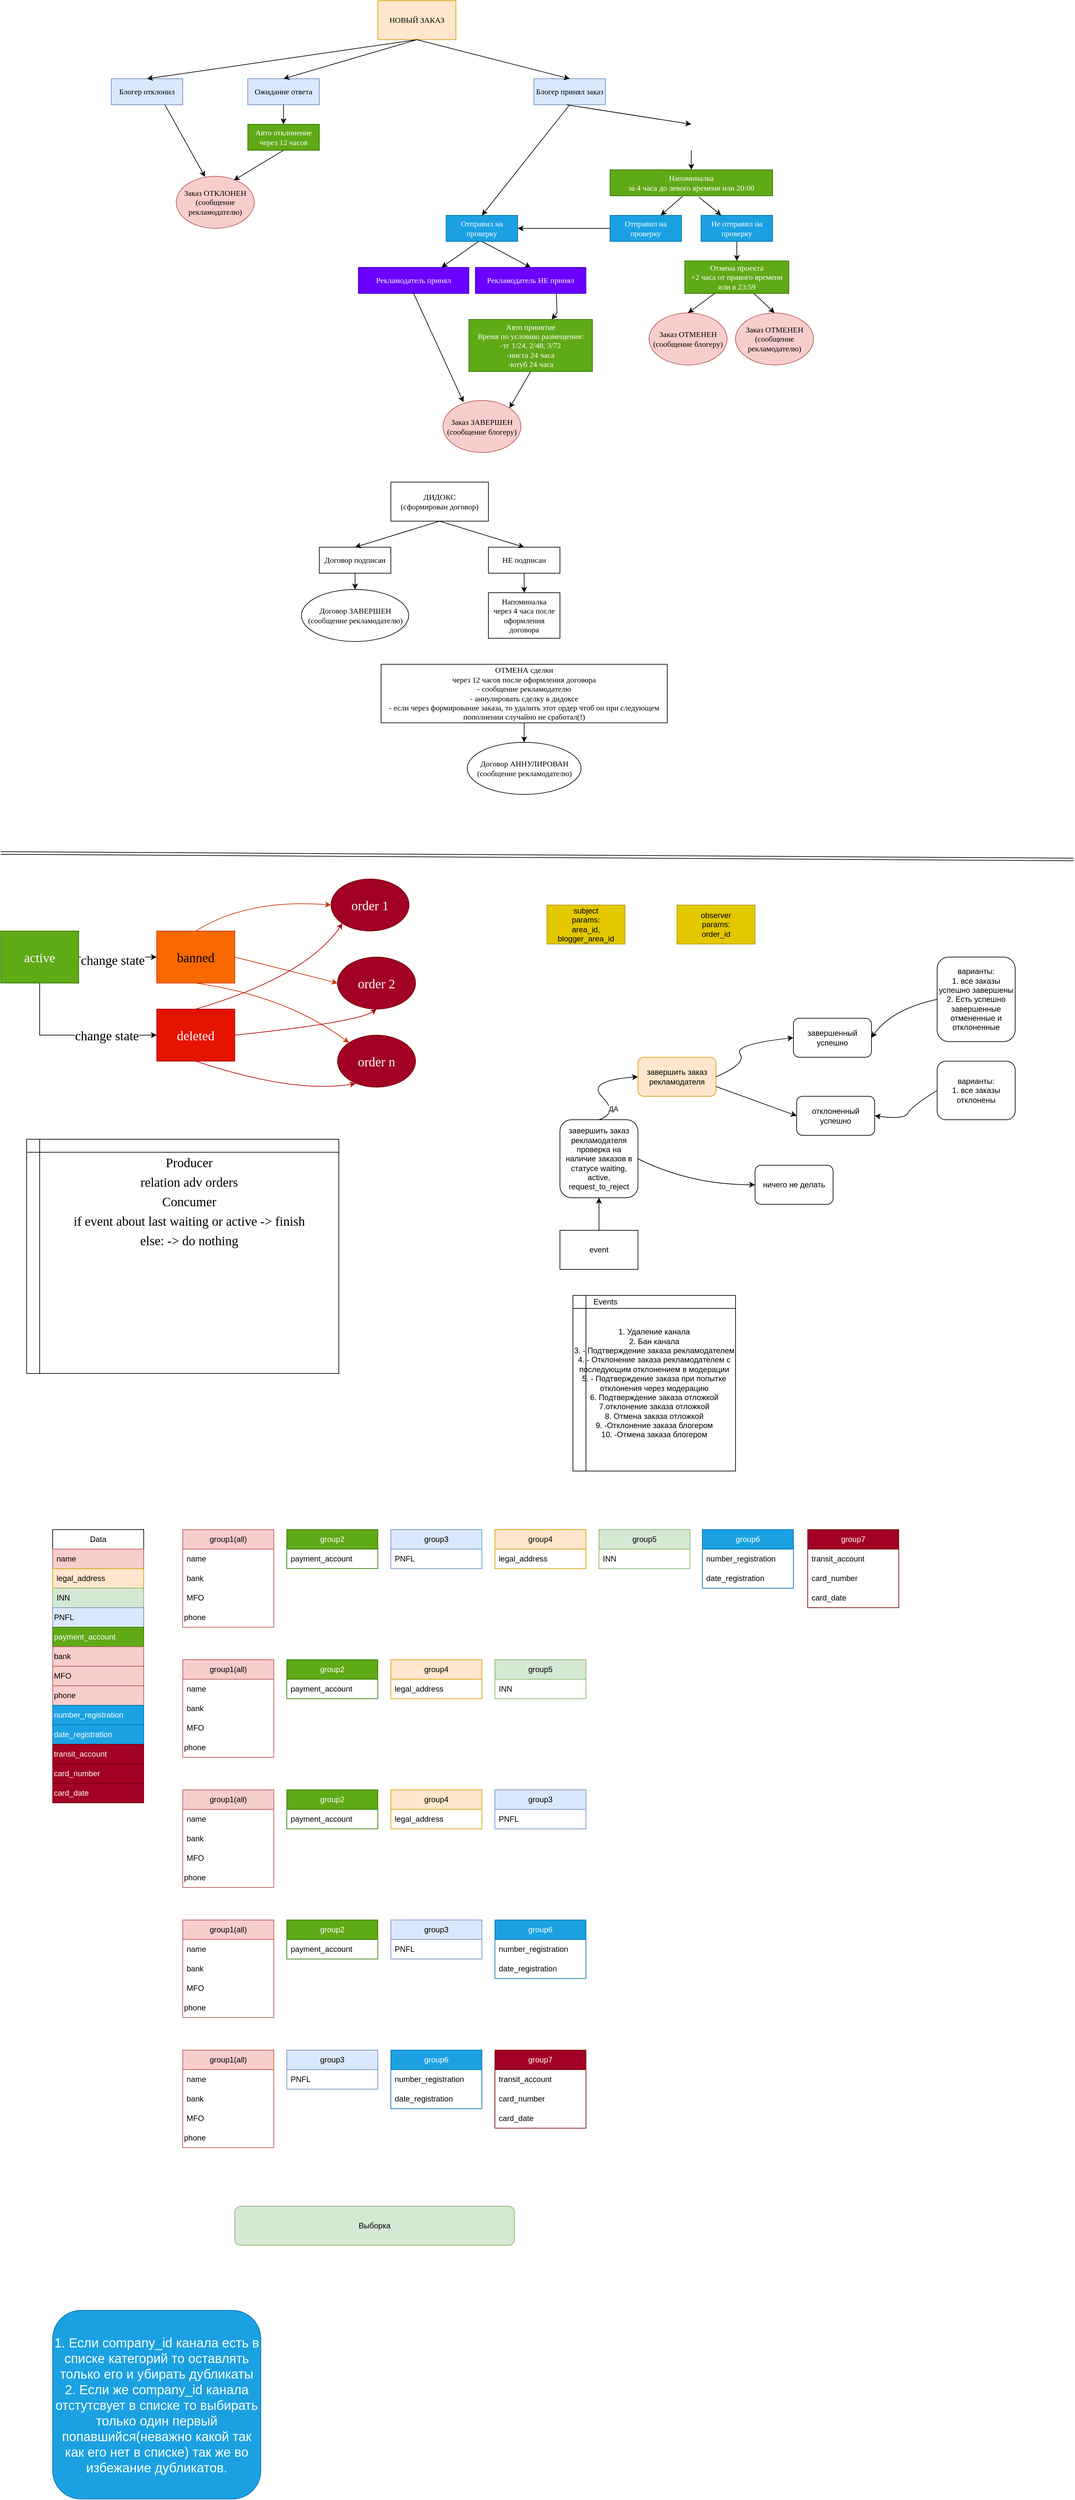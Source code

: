 <mxfile version="22.1.0" type="github" pages="3">
  <diagram id="C5RBs43oDa-KdzZeNtuy" name="Page-1">
    <mxGraphModel dx="1434" dy="688" grid="1" gridSize="10" guides="1" tooltips="1" connect="1" arrows="1" fold="1" page="1" pageScale="1" pageWidth="827" pageHeight="1169" background="#ffffff" math="0" shadow="0">
      <root>
        <mxCell id="WIyWlLk6GJQsqaUBKTNV-0" />
        <mxCell id="WIyWlLk6GJQsqaUBKTNV-1" parent="WIyWlLk6GJQsqaUBKTNV-0" />
        <mxCell id="JkoJRG74FQ9ZE_5JYWXH-1" value="Авто отклонение&lt;br style=&quot;font-size: 12px;&quot;&gt;через 12 часов" style="rounded=0;whiteSpace=wrap;html=1;fillColor=#60a917;strokeColor=#2D7600;fontColor=#ffffff;fontSize=12;fontFamily=Times New Roman;" parent="WIyWlLk6GJQsqaUBKTNV-1" vertex="1">
          <mxGeometry x="380" y="200" width="110" height="40" as="geometry" />
        </mxCell>
        <mxCell id="JkoJRG74FQ9ZE_5JYWXH-3" value="Напоминалка&lt;br style=&quot;font-size: 12px;&quot;&gt;за 4 часа до левого времени или 20:00&lt;br style=&quot;font-size: 12px;&quot;&gt;" style="rounded=0;whiteSpace=wrap;html=1;fillColor=#60a917;strokeColor=#2D7600;fontColor=#ffffff;fontSize=12;fontFamily=Times New Roman;" parent="WIyWlLk6GJQsqaUBKTNV-1" vertex="1">
          <mxGeometry x="937" y="270" width="250" height="40" as="geometry" />
        </mxCell>
        <mxCell id="JkoJRG74FQ9ZE_5JYWXH-4" value="Отмена проекта&lt;br style=&quot;font-size: 12px;&quot;&gt;+2 часа от правого времени&lt;br style=&quot;font-size: 12px;&quot;&gt;или в 23:59" style="rounded=0;whiteSpace=wrap;html=1;fillColor=#60a917;strokeColor=#2D7600;fontColor=#ffffff;fontSize=12;fontFamily=Times New Roman;" parent="WIyWlLk6GJQsqaUBKTNV-1" vertex="1">
          <mxGeometry x="1052" y="410" width="160" height="50" as="geometry" />
        </mxCell>
        <mxCell id="JkoJRG74FQ9ZE_5JYWXH-5" value="Авто принятие&lt;br style=&quot;font-size: 12px;&quot;&gt;Время по условию размещения:&lt;br style=&quot;font-size: 12px;&quot;&gt;-тг 1/24, 2/48, 3/72&lt;br style=&quot;font-size: 12px;&quot;&gt;-инста 24 часа&lt;br style=&quot;font-size: 12px;&quot;&gt;-ютуб 24 часа&lt;br style=&quot;font-size: 12px;&quot;&gt;" style="rounded=0;whiteSpace=wrap;html=1;fillColor=#60a917;strokeColor=#2D7600;fontColor=#ffffff;fontSize=12;fontFamily=Times New Roman;" parent="WIyWlLk6GJQsqaUBKTNV-1" vertex="1">
          <mxGeometry x="720" y="500" width="190" height="80" as="geometry" />
        </mxCell>
        <mxCell id="JkoJRG74FQ9ZE_5JYWXH-6" value="НОВЫЙ ЗАКАЗ" style="rounded=0;whiteSpace=wrap;html=1;fillColor=#ffe6cc;strokeColor=#d79b00;fontSize=12;fontFamily=Times New Roman;" parent="WIyWlLk6GJQsqaUBKTNV-1" vertex="1">
          <mxGeometry x="580" y="10" width="120" height="60" as="geometry" />
        </mxCell>
        <mxCell id="JkoJRG74FQ9ZE_5JYWXH-8" value="Блогер отклонил" style="rounded=0;whiteSpace=wrap;html=1;fillColor=#dae8fc;strokeColor=#6c8ebf;fontSize=12;fontFamily=Times New Roman;" parent="WIyWlLk6GJQsqaUBKTNV-1" vertex="1">
          <mxGeometry x="170" y="130" width="110" height="40" as="geometry" />
        </mxCell>
        <mxCell id="JkoJRG74FQ9ZE_5JYWXH-9" value="Блогер принял заказ" style="rounded=0;whiteSpace=wrap;html=1;fillColor=#dae8fc;strokeColor=#6c8ebf;fontSize=12;fontFamily=Times New Roman;" parent="WIyWlLk6GJQsqaUBKTNV-1" vertex="1">
          <mxGeometry x="820" y="130" width="110" height="40" as="geometry" />
        </mxCell>
        <mxCell id="JkoJRG74FQ9ZE_5JYWXH-10" value="Ожидание ответа" style="rounded=0;whiteSpace=wrap;html=1;fillColor=#dae8fc;strokeColor=#6c8ebf;fontSize=12;fontFamily=Times New Roman;" parent="WIyWlLk6GJQsqaUBKTNV-1" vertex="1">
          <mxGeometry x="380" y="130" width="110" height="40" as="geometry" />
        </mxCell>
        <mxCell id="JkoJRG74FQ9ZE_5JYWXH-11" value="Заказ ОТКЛОНЕН&lt;br style=&quot;font-size: 12px;&quot;&gt;(сообщение рекламодателю)" style="ellipse;whiteSpace=wrap;html=1;fillColor=#f8cecc;strokeColor=#b85450;fontSize=12;fontFamily=Times New Roman;rounded=0;" parent="WIyWlLk6GJQsqaUBKTNV-1" vertex="1">
          <mxGeometry x="270" y="280" width="120" height="80" as="geometry" />
        </mxCell>
        <mxCell id="JkoJRG74FQ9ZE_5JYWXH-16" value="Отправил на проверку" style="rounded=0;whiteSpace=wrap;html=1;fillColor=#1ba1e2;fontColor=#ffffff;strokeColor=#006EAF;fontSize=12;fontFamily=Times New Roman;" parent="WIyWlLk6GJQsqaUBKTNV-1" vertex="1">
          <mxGeometry x="937" y="340" width="110" height="40" as="geometry" />
        </mxCell>
        <mxCell id="JkoJRG74FQ9ZE_5JYWXH-17" value="Не отправил на проверку" style="rounded=0;whiteSpace=wrap;html=1;fillColor=#1ba1e2;fontColor=#ffffff;strokeColor=#006EAF;fontSize=12;fontFamily=Times New Roman;" parent="WIyWlLk6GJQsqaUBKTNV-1" vertex="1">
          <mxGeometry x="1077" y="340" width="110" height="40" as="geometry" />
        </mxCell>
        <mxCell id="JkoJRG74FQ9ZE_5JYWXH-18" value="Рекламодатель принял" style="rounded=0;whiteSpace=wrap;html=1;fillColor=#6a00ff;fontColor=#ffffff;strokeColor=#3700CC;fontSize=12;fontFamily=Times New Roman;" parent="WIyWlLk6GJQsqaUBKTNV-1" vertex="1">
          <mxGeometry x="550" y="420" width="170" height="40" as="geometry" />
        </mxCell>
        <mxCell id="JkoJRG74FQ9ZE_5JYWXH-20" value="Заказ ЗАВЕРШЕН&lt;br style=&quot;font-size: 12px;&quot;&gt;(сообщение блогеру)" style="ellipse;whiteSpace=wrap;html=1;fillColor=#f8cecc;strokeColor=#b85450;fontSize=12;fontFamily=Times New Roman;rounded=0;" parent="WIyWlLk6GJQsqaUBKTNV-1" vertex="1">
          <mxGeometry x="680" y="624.5" width="120" height="80" as="geometry" />
        </mxCell>
        <mxCell id="JkoJRG74FQ9ZE_5JYWXH-25" value="" style="endArrow=classic;html=1;rounded=0;exitX=0.5;exitY=1;exitDx=0;exitDy=0;entryX=0.264;entryY=0.033;entryDx=0;entryDy=0;entryPerimeter=0;fontSize=12;fontFamily=Times New Roman;" parent="WIyWlLk6GJQsqaUBKTNV-1" source="JkoJRG74FQ9ZE_5JYWXH-18" target="JkoJRG74FQ9ZE_5JYWXH-20" edge="1">
          <mxGeometry width="50" height="50" relative="1" as="geometry">
            <mxPoint x="605" y="550" as="sourcePoint" />
            <mxPoint x="690" y="620" as="targetPoint" />
          </mxGeometry>
        </mxCell>
        <mxCell id="JkoJRG74FQ9ZE_5JYWXH-26" value="" style="endArrow=classic;html=1;rounded=0;fontSize=12;fontFamily=Times New Roman;" parent="WIyWlLk6GJQsqaUBKTNV-1" target="JkoJRG74FQ9ZE_5JYWXH-5" edge="1">
          <mxGeometry width="50" height="50" relative="1" as="geometry">
            <mxPoint x="854.47" y="460" as="sourcePoint" />
            <mxPoint x="855.47" y="500" as="targetPoint" />
            <Array as="points">
              <mxPoint x="855.47" y="490" />
            </Array>
          </mxGeometry>
        </mxCell>
        <mxCell id="JkoJRG74FQ9ZE_5JYWXH-27" value="" style="endArrow=classic;html=1;rounded=0;exitX=0.5;exitY=1;exitDx=0;exitDy=0;entryX=1;entryY=0;entryDx=0;entryDy=0;fontSize=12;fontFamily=Times New Roman;" parent="WIyWlLk6GJQsqaUBKTNV-1" source="JkoJRG74FQ9ZE_5JYWXH-5" target="JkoJRG74FQ9ZE_5JYWXH-20" edge="1">
          <mxGeometry width="50" height="50" relative="1" as="geometry">
            <mxPoint x="835" y="590" as="sourcePoint" />
            <mxPoint x="790" y="640" as="targetPoint" />
          </mxGeometry>
        </mxCell>
        <mxCell id="JkoJRG74FQ9ZE_5JYWXH-29" value="" style="endArrow=classic;html=1;rounded=0;exitX=0.5;exitY=1;exitDx=0;exitDy=0;fontSize=12;fontFamily=Times New Roman;" parent="WIyWlLk6GJQsqaUBKTNV-1" edge="1">
          <mxGeometry width="50" height="50" relative="1" as="geometry">
            <mxPoint x="740" y="380" as="sourcePoint" />
            <mxPoint x="815" y="420" as="targetPoint" />
          </mxGeometry>
        </mxCell>
        <mxCell id="JkoJRG74FQ9ZE_5JYWXH-31" value="Отправил на проверку" style="rounded=0;whiteSpace=wrap;html=1;fillColor=#1ba1e2;fontColor=#ffffff;strokeColor=#006EAF;fontSize=12;fontFamily=Times New Roman;" parent="WIyWlLk6GJQsqaUBKTNV-1" vertex="1">
          <mxGeometry x="685" y="340" width="110" height="40" as="geometry" />
        </mxCell>
        <mxCell id="JkoJRG74FQ9ZE_5JYWXH-32" value="Рекламодатель НЕ принял" style="rounded=0;whiteSpace=wrap;html=1;fillColor=#6a00ff;fontColor=#ffffff;strokeColor=#3700CC;fontSize=12;fontFamily=Times New Roman;" parent="WIyWlLk6GJQsqaUBKTNV-1" vertex="1">
          <mxGeometry x="730" y="420" width="170" height="40" as="geometry" />
        </mxCell>
        <mxCell id="JkoJRG74FQ9ZE_5JYWXH-33" value="" style="endArrow=classic;html=1;rounded=0;entryX=0.75;entryY=0;entryDx=0;entryDy=0;fontSize=12;fontFamily=Times New Roman;" parent="WIyWlLk6GJQsqaUBKTNV-1" edge="1">
          <mxGeometry width="50" height="50" relative="1" as="geometry">
            <mxPoint x="735" y="380" as="sourcePoint" />
            <mxPoint x="678" y="420" as="targetPoint" />
          </mxGeometry>
        </mxCell>
        <mxCell id="JkoJRG74FQ9ZE_5JYWXH-36" value="" style="endArrow=classic;html=1;rounded=0;entryX=1;entryY=0.5;entryDx=0;entryDy=0;exitX=0;exitY=0.5;exitDx=0;exitDy=0;fontSize=12;fontFamily=Times New Roman;" parent="WIyWlLk6GJQsqaUBKTNV-1" source="JkoJRG74FQ9ZE_5JYWXH-16" target="JkoJRG74FQ9ZE_5JYWXH-31" edge="1">
          <mxGeometry width="50" height="50" relative="1" as="geometry">
            <mxPoint x="960" y="340" as="sourcePoint" />
            <mxPoint x="880" y="350" as="targetPoint" />
          </mxGeometry>
        </mxCell>
        <mxCell id="JkoJRG74FQ9ZE_5JYWXH-37" value="" style="endArrow=classic;html=1;rounded=0;entryX=0.5;entryY=0;entryDx=0;entryDy=0;fontSize=12;fontFamily=Times New Roman;" parent="WIyWlLk6GJQsqaUBKTNV-1" target="JkoJRG74FQ9ZE_5JYWXH-3" edge="1">
          <mxGeometry width="50" height="50" relative="1" as="geometry">
            <mxPoint x="1062" y="240" as="sourcePoint" />
            <mxPoint x="1140" y="260" as="targetPoint" />
          </mxGeometry>
        </mxCell>
        <mxCell id="JkoJRG74FQ9ZE_5JYWXH-38" value="" style="endArrow=classic;html=1;rounded=0;exitX=0.547;exitY=1.046;exitDx=0;exitDy=0;exitPerimeter=0;fontSize=12;fontFamily=Times New Roman;" parent="WIyWlLk6GJQsqaUBKTNV-1" source="JkoJRG74FQ9ZE_5JYWXH-3" target="JkoJRG74FQ9ZE_5JYWXH-17" edge="1">
          <mxGeometry width="50" height="50" relative="1" as="geometry">
            <mxPoint x="1064" y="280" as="sourcePoint" />
            <mxPoint x="1117" y="340" as="targetPoint" />
          </mxGeometry>
        </mxCell>
        <mxCell id="JkoJRG74FQ9ZE_5JYWXH-41" value="" style="endArrow=classic;html=1;rounded=0;exitX=0.446;exitY=1.02;exitDx=0;exitDy=0;exitPerimeter=0;fontSize=12;fontFamily=Times New Roman;" parent="WIyWlLk6GJQsqaUBKTNV-1" source="JkoJRG74FQ9ZE_5JYWXH-3" target="JkoJRG74FQ9ZE_5JYWXH-16" edge="1">
          <mxGeometry width="50" height="50" relative="1" as="geometry">
            <mxPoint x="1047" y="292" as="sourcePoint" />
            <mxPoint x="1007" y="340" as="targetPoint" />
          </mxGeometry>
        </mxCell>
        <mxCell id="JkoJRG74FQ9ZE_5JYWXH-42" value="" style="endArrow=classic;html=1;rounded=0;exitX=0.5;exitY=1;exitDx=0;exitDy=0;fontSize=12;fontFamily=Times New Roman;" parent="WIyWlLk6GJQsqaUBKTNV-1" source="JkoJRG74FQ9ZE_5JYWXH-17" target="JkoJRG74FQ9ZE_5JYWXH-4" edge="1">
          <mxGeometry width="50" height="50" relative="1" as="geometry">
            <mxPoint x="1077" y="350" as="sourcePoint" />
            <mxPoint x="1147" y="410" as="targetPoint" />
          </mxGeometry>
        </mxCell>
        <mxCell id="JkoJRG74FQ9ZE_5JYWXH-44" value="Заказ ОТМЕНЕН&lt;br style=&quot;font-size: 12px;&quot;&gt;(сообщение рекламодателю)" style="ellipse;whiteSpace=wrap;html=1;fillColor=#f8cecc;strokeColor=#b85450;fontSize=12;fontFamily=Times New Roman;rounded=0;" parent="WIyWlLk6GJQsqaUBKTNV-1" vertex="1">
          <mxGeometry x="1130" y="490" width="120" height="80" as="geometry" />
        </mxCell>
        <mxCell id="JkoJRG74FQ9ZE_5JYWXH-45" value="" style="endArrow=classic;html=1;rounded=0;entryX=0.5;entryY=0;entryDx=0;entryDy=0;exitX=0.5;exitY=1;exitDx=0;exitDy=0;fontSize=12;fontFamily=Times New Roman;" parent="WIyWlLk6GJQsqaUBKTNV-1" source="JkoJRG74FQ9ZE_5JYWXH-6" target="JkoJRG74FQ9ZE_5JYWXH-10" edge="1">
          <mxGeometry width="50" height="50" relative="1" as="geometry">
            <mxPoint x="440" y="110" as="sourcePoint" />
            <mxPoint x="490" y="60" as="targetPoint" />
          </mxGeometry>
        </mxCell>
        <mxCell id="JkoJRG74FQ9ZE_5JYWXH-46" value="" style="endArrow=classic;html=1;rounded=0;fontSize=12;fontFamily=Times New Roman;" parent="WIyWlLk6GJQsqaUBKTNV-1" source="JkoJRG74FQ9ZE_5JYWXH-10" target="JkoJRG74FQ9ZE_5JYWXH-1" edge="1">
          <mxGeometry width="50" height="50" relative="1" as="geometry">
            <mxPoint x="430" y="300" as="sourcePoint" />
            <mxPoint x="480" y="250" as="targetPoint" />
          </mxGeometry>
        </mxCell>
        <mxCell id="JkoJRG74FQ9ZE_5JYWXH-47" value="" style="endArrow=classic;html=1;rounded=0;entryX=0.738;entryY=0.076;entryDx=0;entryDy=0;entryPerimeter=0;exitX=0.5;exitY=1;exitDx=0;exitDy=0;fontSize=12;fontFamily=Times New Roman;" parent="WIyWlLk6GJQsqaUBKTNV-1" source="JkoJRG74FQ9ZE_5JYWXH-1" target="JkoJRG74FQ9ZE_5JYWXH-11" edge="1">
          <mxGeometry width="50" height="50" relative="1" as="geometry">
            <mxPoint x="400" y="290" as="sourcePoint" />
            <mxPoint x="450" y="240" as="targetPoint" />
          </mxGeometry>
        </mxCell>
        <mxCell id="JkoJRG74FQ9ZE_5JYWXH-48" value="" style="endArrow=classic;html=1;rounded=0;entryX=0.369;entryY=0.01;entryDx=0;entryDy=0;entryPerimeter=0;exitX=0.75;exitY=1;exitDx=0;exitDy=0;fontSize=12;fontFamily=Times New Roman;" parent="WIyWlLk6GJQsqaUBKTNV-1" source="JkoJRG74FQ9ZE_5JYWXH-8" target="JkoJRG74FQ9ZE_5JYWXH-11" edge="1">
          <mxGeometry width="50" height="50" relative="1" as="geometry">
            <mxPoint x="400" y="290" as="sourcePoint" />
            <mxPoint x="450" y="240" as="targetPoint" />
          </mxGeometry>
        </mxCell>
        <mxCell id="JkoJRG74FQ9ZE_5JYWXH-51" value="" style="endArrow=classic;html=1;rounded=0;entryX=0.5;entryY=0;entryDx=0;entryDy=0;fontSize=12;fontFamily=Times New Roman;" parent="WIyWlLk6GJQsqaUBKTNV-1" source="JkoJRG74FQ9ZE_5JYWXH-4" target="JkoJRG74FQ9ZE_5JYWXH-44" edge="1">
          <mxGeometry width="50" height="50" relative="1" as="geometry">
            <mxPoint x="830" y="580" as="sourcePoint" />
            <mxPoint x="880" y="530" as="targetPoint" />
          </mxGeometry>
        </mxCell>
        <mxCell id="JkoJRG74FQ9ZE_5JYWXH-52" value="" style="endArrow=classic;html=1;rounded=0;entryX=0.5;entryY=0;entryDx=0;entryDy=0;exitX=0.5;exitY=1;exitDx=0;exitDy=0;fontSize=12;fontFamily=Times New Roman;" parent="WIyWlLk6GJQsqaUBKTNV-1" source="JkoJRG74FQ9ZE_5JYWXH-6" target="JkoJRG74FQ9ZE_5JYWXH-8" edge="1">
          <mxGeometry width="50" height="50" relative="1" as="geometry">
            <mxPoint x="720" y="380" as="sourcePoint" />
            <mxPoint x="770" y="330" as="targetPoint" />
          </mxGeometry>
        </mxCell>
        <mxCell id="JkoJRG74FQ9ZE_5JYWXH-53" value="" style="endArrow=classic;html=1;rounded=0;entryX=0.5;entryY=0;entryDx=0;entryDy=0;exitX=0.5;exitY=1;exitDx=0;exitDy=0;fontSize=12;fontFamily=Times New Roman;" parent="WIyWlLk6GJQsqaUBKTNV-1" source="JkoJRG74FQ9ZE_5JYWXH-6" target="JkoJRG74FQ9ZE_5JYWXH-9" edge="1">
          <mxGeometry width="50" height="50" relative="1" as="geometry">
            <mxPoint x="720" y="380" as="sourcePoint" />
            <mxPoint x="770" y="330" as="targetPoint" />
          </mxGeometry>
        </mxCell>
        <mxCell id="JkoJRG74FQ9ZE_5JYWXH-54" value="" style="endArrow=classic;html=1;rounded=0;entryX=0.5;entryY=0;entryDx=0;entryDy=0;exitX=0.5;exitY=1;exitDx=0;exitDy=0;fontSize=12;fontFamily=Times New Roman;" parent="WIyWlLk6GJQsqaUBKTNV-1" source="JkoJRG74FQ9ZE_5JYWXH-9" target="JkoJRG74FQ9ZE_5JYWXH-31" edge="1">
          <mxGeometry width="50" height="50" relative="1" as="geometry">
            <mxPoint x="720" y="380" as="sourcePoint" />
            <mxPoint x="770" y="330" as="targetPoint" />
          </mxGeometry>
        </mxCell>
        <mxCell id="JkoJRG74FQ9ZE_5JYWXH-55" value="" style="endArrow=classic;html=1;rounded=0;entryX=0.5;entryY=0;entryDx=0;entryDy=0;fontSize=12;fontFamily=Times New Roman;" parent="WIyWlLk6GJQsqaUBKTNV-1" edge="1">
          <mxGeometry width="50" height="50" relative="1" as="geometry">
            <mxPoint x="870" y="170" as="sourcePoint" />
            <mxPoint x="1062" y="200" as="targetPoint" />
          </mxGeometry>
        </mxCell>
        <mxCell id="JkoJRG74FQ9ZE_5JYWXH-56" value="Заказ ОТМЕНЕН&lt;br style=&quot;font-size: 12px;&quot;&gt;(сообщение блогеру)" style="ellipse;whiteSpace=wrap;html=1;fillColor=#f8cecc;strokeColor=#b85450;fontSize=12;fontFamily=Times New Roman;rounded=0;" parent="WIyWlLk6GJQsqaUBKTNV-1" vertex="1">
          <mxGeometry x="997" y="490" width="120" height="80" as="geometry" />
        </mxCell>
        <mxCell id="JkoJRG74FQ9ZE_5JYWXH-57" value="" style="endArrow=classic;html=1;rounded=0;entryX=0.5;entryY=0;entryDx=0;entryDy=0;fontSize=12;fontFamily=Times New Roman;" parent="WIyWlLk6GJQsqaUBKTNV-1" source="JkoJRG74FQ9ZE_5JYWXH-4" target="JkoJRG74FQ9ZE_5JYWXH-56" edge="1">
          <mxGeometry width="50" height="50" relative="1" as="geometry">
            <mxPoint x="950" y="540" as="sourcePoint" />
            <mxPoint x="1000" y="490" as="targetPoint" />
          </mxGeometry>
        </mxCell>
        <mxCell id="JkoJRG74FQ9ZE_5JYWXH-58" value="ДИДОКС&lt;br style=&quot;font-size: 12px;&quot;&gt;(сформирован договор)" style="rounded=0;whiteSpace=wrap;html=1;fontSize=12;fontFamily=Times New Roman;" parent="WIyWlLk6GJQsqaUBKTNV-1" vertex="1">
          <mxGeometry x="600" y="750" width="150" height="60" as="geometry" />
        </mxCell>
        <mxCell id="JkoJRG74FQ9ZE_5JYWXH-59" value="Договор подписан" style="rounded=0;whiteSpace=wrap;html=1;fontSize=12;fontFamily=Times New Roman;" parent="WIyWlLk6GJQsqaUBKTNV-1" vertex="1">
          <mxGeometry x="490" y="850" width="110" height="40" as="geometry" />
        </mxCell>
        <mxCell id="JkoJRG74FQ9ZE_5JYWXH-61" value="НЕ подписан" style="rounded=0;whiteSpace=wrap;html=1;fontSize=12;fontFamily=Times New Roman;" parent="WIyWlLk6GJQsqaUBKTNV-1" vertex="1">
          <mxGeometry x="750" y="850" width="110" height="40" as="geometry" />
        </mxCell>
        <mxCell id="JkoJRG74FQ9ZE_5JYWXH-62" value="" style="endArrow=classic;html=1;rounded=0;entryX=0.5;entryY=0;entryDx=0;entryDy=0;exitX=0.5;exitY=1;exitDx=0;exitDy=0;fontSize=12;fontFamily=Times New Roman;" parent="WIyWlLk6GJQsqaUBKTNV-1" source="JkoJRG74FQ9ZE_5JYWXH-58" target="JkoJRG74FQ9ZE_5JYWXH-61" edge="1">
          <mxGeometry width="50" height="50" relative="1" as="geometry">
            <mxPoint x="460" y="850" as="sourcePoint" />
            <mxPoint x="510" y="800" as="targetPoint" />
          </mxGeometry>
        </mxCell>
        <mxCell id="JkoJRG74FQ9ZE_5JYWXH-63" value="" style="endArrow=classic;html=1;rounded=0;entryX=0.5;entryY=0;entryDx=0;entryDy=0;exitX=0.5;exitY=1;exitDx=0;exitDy=0;fontSize=12;fontFamily=Times New Roman;" parent="WIyWlLk6GJQsqaUBKTNV-1" source="JkoJRG74FQ9ZE_5JYWXH-58" target="JkoJRG74FQ9ZE_5JYWXH-59" edge="1">
          <mxGeometry width="50" height="50" relative="1" as="geometry">
            <mxPoint x="740" y="1120" as="sourcePoint" />
            <mxPoint x="790" y="1070" as="targetPoint" />
          </mxGeometry>
        </mxCell>
        <mxCell id="JkoJRG74FQ9ZE_5JYWXH-65" value="Договор ЗАВЕРШЕН&lt;br style=&quot;font-size: 12px;&quot;&gt;(сообщение рекламодателю)" style="ellipse;whiteSpace=wrap;html=1;fontSize=12;fontFamily=Times New Roman;rounded=0;" parent="WIyWlLk6GJQsqaUBKTNV-1" vertex="1">
          <mxGeometry x="462.5" y="915" width="165" height="80" as="geometry" />
        </mxCell>
        <mxCell id="JkoJRG74FQ9ZE_5JYWXH-66" value="Напоминалка&lt;br style=&quot;font-size: 12px;&quot;&gt;через 4 часа после оформления договора" style="rounded=0;whiteSpace=wrap;html=1;fontSize=12;fontFamily=Times New Roman;" parent="WIyWlLk6GJQsqaUBKTNV-1" vertex="1">
          <mxGeometry x="750" y="920" width="110" height="70" as="geometry" />
        </mxCell>
        <mxCell id="JkoJRG74FQ9ZE_5JYWXH-67" value="ОТМЕНА сделки&lt;br style=&quot;font-size: 12px;&quot;&gt;через 12 часов после оформления договора&lt;br style=&quot;font-size: 12px;&quot;&gt;- сообщение рекламодателю&lt;br style=&quot;font-size: 12px;&quot;&gt;- аннулировать сделку в дидоксе&lt;br style=&quot;font-size: 12px;&quot;&gt;- если через формирование заказа, то удалить этот ордер чтоб он при следующем пополнении случайно не сработал(!)" style="rounded=0;whiteSpace=wrap;html=1;fontSize=12;fontFamily=Times New Roman;" parent="WIyWlLk6GJQsqaUBKTNV-1" vertex="1">
          <mxGeometry x="585" y="1030" width="440" height="90" as="geometry" />
        </mxCell>
        <mxCell id="JkoJRG74FQ9ZE_5JYWXH-68" value="Договор АННУЛИРОВАН&lt;br style=&quot;font-size: 12px;&quot;&gt;(сообщение рекламодателю)" style="ellipse;whiteSpace=wrap;html=1;fontSize=12;fontFamily=Times New Roman;rounded=0;" parent="WIyWlLk6GJQsqaUBKTNV-1" vertex="1">
          <mxGeometry x="717.5" y="1150" width="175" height="80" as="geometry" />
        </mxCell>
        <mxCell id="JkoJRG74FQ9ZE_5JYWXH-71" value="" style="endArrow=classic;html=1;rounded=0;entryX=0.5;entryY=0;entryDx=0;entryDy=0;fontSize=12;fontFamily=Times New Roman;" parent="WIyWlLk6GJQsqaUBKTNV-1" source="JkoJRG74FQ9ZE_5JYWXH-59" target="JkoJRG74FQ9ZE_5JYWXH-65" edge="1">
          <mxGeometry width="50" height="50" relative="1" as="geometry">
            <mxPoint x="680" y="1020" as="sourcePoint" />
            <mxPoint x="730" y="970" as="targetPoint" />
          </mxGeometry>
        </mxCell>
        <mxCell id="JkoJRG74FQ9ZE_5JYWXH-76" value="" style="endArrow=classic;html=1;rounded=0;entryX=0.5;entryY=0;entryDx=0;entryDy=0;fontSize=12;fontFamily=Times New Roman;" parent="WIyWlLk6GJQsqaUBKTNV-1" source="JkoJRG74FQ9ZE_5JYWXH-61" target="JkoJRG74FQ9ZE_5JYWXH-66" edge="1">
          <mxGeometry width="50" height="50" relative="1" as="geometry">
            <mxPoint x="680" y="1020" as="sourcePoint" />
            <mxPoint x="730" y="970" as="targetPoint" />
          </mxGeometry>
        </mxCell>
        <mxCell id="JkoJRG74FQ9ZE_5JYWXH-77" value="" style="endArrow=classic;html=1;rounded=0;exitX=0.5;exitY=1;exitDx=0;exitDy=0;entryX=0.5;entryY=0;entryDx=0;entryDy=0;fontSize=12;fontFamily=Times New Roman;" parent="WIyWlLk6GJQsqaUBKTNV-1" source="JkoJRG74FQ9ZE_5JYWXH-67" target="JkoJRG74FQ9ZE_5JYWXH-68" edge="1">
          <mxGeometry width="50" height="50" relative="1" as="geometry">
            <mxPoint x="680" y="1140" as="sourcePoint" />
            <mxPoint x="730" y="1090" as="targetPoint" />
          </mxGeometry>
        </mxCell>
        <mxCell id="mNbVM-9zpXIbS1FtEzDB-0" value="" style="shape=link;html=1;rounded=0;fontSize=20;fontFamily=Times New Roman;" parent="WIyWlLk6GJQsqaUBKTNV-1" edge="1">
          <mxGeometry width="100" relative="1" as="geometry">
            <mxPoint y="1320" as="sourcePoint" />
            <mxPoint x="1650" y="1330" as="targetPoint" />
          </mxGeometry>
        </mxCell>
        <mxCell id="M8TYg8-LDWT8hFhtoOAP-4" style="edgeStyle=orthogonalEdgeStyle;rounded=0;orthogonalLoop=1;jettySize=auto;html=1;entryX=0;entryY=0.5;entryDx=0;entryDy=0;fontSize=20;fontFamily=Times New Roman;" parent="WIyWlLk6GJQsqaUBKTNV-1" source="M8TYg8-LDWT8hFhtoOAP-2" target="M8TYg8-LDWT8hFhtoOAP-3" edge="1">
          <mxGeometry relative="1" as="geometry" />
        </mxCell>
        <mxCell id="M8TYg8-LDWT8hFhtoOAP-7" style="edgeStyle=orthogonalEdgeStyle;rounded=0;orthogonalLoop=1;jettySize=auto;html=1;entryX=0;entryY=0.5;entryDx=0;entryDy=0;exitX=0.5;exitY=1;exitDx=0;exitDy=0;fontSize=20;fontFamily=Times New Roman;" parent="WIyWlLk6GJQsqaUBKTNV-1" source="M8TYg8-LDWT8hFhtoOAP-2" target="M8TYg8-LDWT8hFhtoOAP-5" edge="1">
          <mxGeometry relative="1" as="geometry">
            <Array as="points">
              <mxPoint x="60" y="1600" />
            </Array>
          </mxGeometry>
        </mxCell>
        <mxCell id="M8TYg8-LDWT8hFhtoOAP-21" value="change state" style="edgeLabel;html=1;align=center;verticalAlign=middle;resizable=0;points=[];fontSize=20;fontFamily=Times New Roman;rounded=0;" parent="M8TYg8-LDWT8hFhtoOAP-7" vertex="1" connectable="0">
          <mxGeometry x="0.661" y="-4" relative="1" as="geometry">
            <mxPoint x="-33" y="-4" as="offset" />
          </mxGeometry>
        </mxCell>
        <mxCell id="M8TYg8-LDWT8hFhtoOAP-2" value="&lt;font style=&quot;font-size: 20px;&quot;&gt;active&lt;/font&gt;" style="rounded=0;whiteSpace=wrap;html=1;fillColor=#60a917;fontColor=#ffffff;strokeColor=#2D7600;fontSize=20;fontFamily=Times New Roman;" parent="WIyWlLk6GJQsqaUBKTNV-1" vertex="1">
          <mxGeometry y="1440" width="120" height="80" as="geometry" />
        </mxCell>
        <mxCell id="M8TYg8-LDWT8hFhtoOAP-3" value="&lt;font style=&quot;font-size: 20px;&quot;&gt;banned&lt;/font&gt;" style="rounded=0;whiteSpace=wrap;html=1;fillColor=#fa6800;fontColor=#000000;strokeColor=#C73500;fontSize=20;fontFamily=Times New Roman;" parent="WIyWlLk6GJQsqaUBKTNV-1" vertex="1">
          <mxGeometry x="240" y="1440" width="120" height="80" as="geometry" />
        </mxCell>
        <mxCell id="M8TYg8-LDWT8hFhtoOAP-5" value="&lt;font style=&quot;font-size: 20px;&quot;&gt;deleted&lt;/font&gt;" style="rounded=0;whiteSpace=wrap;html=1;fillColor=#e51400;fontColor=#ffffff;strokeColor=#B20000;fontSize=20;fontFamily=Times New Roman;" parent="WIyWlLk6GJQsqaUBKTNV-1" vertex="1">
          <mxGeometry x="240" y="1560" width="120" height="80" as="geometry" />
        </mxCell>
        <mxCell id="M8TYg8-LDWT8hFhtoOAP-8" value="order 1" style="ellipse;whiteSpace=wrap;html=1;fillColor=#a20025;fontColor=#ffffff;strokeColor=#6F0000;fontSize=20;fontFamily=Times New Roman;rounded=0;" parent="WIyWlLk6GJQsqaUBKTNV-1" vertex="1">
          <mxGeometry x="508" y="1360" width="120" height="80" as="geometry" />
        </mxCell>
        <mxCell id="M8TYg8-LDWT8hFhtoOAP-9" value="order 2" style="ellipse;whiteSpace=wrap;html=1;fillColor=#a20025;fontColor=#ffffff;strokeColor=#6F0000;fontSize=20;fontFamily=Times New Roman;rounded=0;" parent="WIyWlLk6GJQsqaUBKTNV-1" vertex="1">
          <mxGeometry x="518" y="1480" width="120" height="80" as="geometry" />
        </mxCell>
        <mxCell id="M8TYg8-LDWT8hFhtoOAP-10" value="order n" style="ellipse;whiteSpace=wrap;html=1;fillColor=#a20025;fontColor=#ffffff;strokeColor=#6F0000;fontSize=20;fontFamily=Times New Roman;rounded=0;" parent="WIyWlLk6GJQsqaUBKTNV-1" vertex="1">
          <mxGeometry x="518" y="1600" width="120" height="80" as="geometry" />
        </mxCell>
        <mxCell id="M8TYg8-LDWT8hFhtoOAP-15" value="" style="curved=1;endArrow=classic;html=1;rounded=0;exitX=0.5;exitY=0;exitDx=0;exitDy=0;entryX=0;entryY=0.5;entryDx=0;entryDy=0;fillColor=#fa6800;strokeColor=#C73500;fontSize=20;fontFamily=Times New Roman;" parent="WIyWlLk6GJQsqaUBKTNV-1" source="M8TYg8-LDWT8hFhtoOAP-3" target="M8TYg8-LDWT8hFhtoOAP-8" edge="1">
          <mxGeometry width="50" height="50" relative="1" as="geometry">
            <mxPoint x="410" y="1550" as="sourcePoint" />
            <mxPoint x="460" y="1500" as="targetPoint" />
            <Array as="points">
              <mxPoint x="380" y="1390" />
            </Array>
          </mxGeometry>
        </mxCell>
        <mxCell id="M8TYg8-LDWT8hFhtoOAP-16" value="" style="curved=1;endArrow=classic;html=1;rounded=0;entryX=0;entryY=0.5;entryDx=0;entryDy=0;fillColor=#fa6800;strokeColor=#C73500;fontSize=20;fontFamily=Times New Roman;" parent="WIyWlLk6GJQsqaUBKTNV-1" target="M8TYg8-LDWT8hFhtoOAP-9" edge="1">
          <mxGeometry width="50" height="50" relative="1" as="geometry">
            <mxPoint x="360" y="1480" as="sourcePoint" />
            <mxPoint x="568" y="1440" as="targetPoint" />
            <Array as="points" />
          </mxGeometry>
        </mxCell>
        <mxCell id="M8TYg8-LDWT8hFhtoOAP-17" value="" style="curved=1;endArrow=classic;html=1;rounded=0;entryX=0;entryY=0;entryDx=0;entryDy=0;exitX=0.5;exitY=1;exitDx=0;exitDy=0;fillColor=#fa6800;strokeColor=#C73500;fontSize=20;fontFamily=Times New Roman;" parent="WIyWlLk6GJQsqaUBKTNV-1" source="M8TYg8-LDWT8hFhtoOAP-3" target="M8TYg8-LDWT8hFhtoOAP-10" edge="1">
          <mxGeometry width="50" height="50" relative="1" as="geometry">
            <mxPoint x="370" y="1490" as="sourcePoint" />
            <mxPoint x="528" y="1530" as="targetPoint" />
            <Array as="points">
              <mxPoint x="440" y="1540" />
            </Array>
          </mxGeometry>
        </mxCell>
        <mxCell id="M8TYg8-LDWT8hFhtoOAP-18" value="" style="curved=1;endArrow=classic;html=1;rounded=0;entryX=0;entryY=1;entryDx=0;entryDy=0;exitX=0.5;exitY=0;exitDx=0;exitDy=0;fillColor=#e51400;strokeColor=#B20000;fontSize=20;fontFamily=Times New Roman;" parent="WIyWlLk6GJQsqaUBKTNV-1" source="M8TYg8-LDWT8hFhtoOAP-5" target="M8TYg8-LDWT8hFhtoOAP-8" edge="1">
          <mxGeometry width="50" height="50" relative="1" as="geometry">
            <mxPoint x="380" y="1500" as="sourcePoint" />
            <mxPoint x="538" y="1540" as="targetPoint" />
            <Array as="points">
              <mxPoint x="470" y="1510" />
            </Array>
          </mxGeometry>
        </mxCell>
        <mxCell id="M8TYg8-LDWT8hFhtoOAP-19" value="" style="curved=1;endArrow=classic;html=1;rounded=0;entryX=0.5;entryY=1;entryDx=0;entryDy=0;exitX=1;exitY=0.5;exitDx=0;exitDy=0;fillColor=#e51400;strokeColor=#B20000;fontSize=20;fontFamily=Times New Roman;" parent="WIyWlLk6GJQsqaUBKTNV-1" source="M8TYg8-LDWT8hFhtoOAP-5" target="M8TYg8-LDWT8hFhtoOAP-9" edge="1">
          <mxGeometry width="50" height="50" relative="1" as="geometry">
            <mxPoint x="370" y="1600" as="sourcePoint" />
            <mxPoint x="596" y="1468" as="targetPoint" />
            <Array as="points">
              <mxPoint x="550" y="1580" />
            </Array>
          </mxGeometry>
        </mxCell>
        <mxCell id="M8TYg8-LDWT8hFhtoOAP-20" value="" style="curved=1;endArrow=classic;html=1;rounded=0;entryX=0.232;entryY=0.931;entryDx=0;entryDy=0;exitX=0.5;exitY=1;exitDx=0;exitDy=0;entryPerimeter=0;fillColor=#e51400;strokeColor=#B20000;fontSize=20;fontFamily=Times New Roman;" parent="WIyWlLk6GJQsqaUBKTNV-1" source="M8TYg8-LDWT8hFhtoOAP-5" target="M8TYg8-LDWT8hFhtoOAP-10" edge="1">
          <mxGeometry width="50" height="50" relative="1" as="geometry">
            <mxPoint x="292" y="1680" as="sourcePoint" />
            <mxPoint x="518" y="1548" as="targetPoint" />
            <Array as="points">
              <mxPoint x="450" y="1690" />
            </Array>
          </mxGeometry>
        </mxCell>
        <mxCell id="M8TYg8-LDWT8hFhtoOAP-22" value="change state" style="edgeLabel;html=1;align=center;verticalAlign=middle;resizable=0;points=[];fontSize=20;fontFamily=Times New Roman;rounded=0;" parent="WIyWlLk6GJQsqaUBKTNV-1" vertex="1" connectable="0">
          <mxGeometry x="169.997" y="1490.004" as="geometry">
            <mxPoint x="2" y="-6" as="offset" />
          </mxGeometry>
        </mxCell>
        <mxCell id="M8TYg8-LDWT8hFhtoOAP-26" value="" style="shape=internalStorage;whiteSpace=wrap;html=1;backgroundOutline=1;fontSize=20;fontFamily=Times New Roman;rounded=0;" parent="WIyWlLk6GJQsqaUBKTNV-1" vertex="1">
          <mxGeometry x="40" y="1760" width="480" height="360" as="geometry" />
        </mxCell>
        <mxCell id="M8TYg8-LDWT8hFhtoOAP-28" value="relation adv orders" style="text;html=1;strokeColor=none;fillColor=none;align=center;verticalAlign=middle;whiteSpace=wrap;rounded=0;fontSize=20;fontFamily=Times New Roman;" parent="WIyWlLk6GJQsqaUBKTNV-1" vertex="1">
          <mxGeometry x="60" y="1810" width="460" height="30" as="geometry" />
        </mxCell>
        <mxCell id="M8TYg8-LDWT8hFhtoOAP-29" value="if event about last waiting or active -&amp;gt; finish" style="text;html=1;strokeColor=none;fillColor=none;align=center;verticalAlign=middle;whiteSpace=wrap;rounded=0;fontSize=20;fontFamily=Times New Roman;" parent="WIyWlLk6GJQsqaUBKTNV-1" vertex="1">
          <mxGeometry x="60" y="1870" width="460" height="30" as="geometry" />
        </mxCell>
        <mxCell id="M8TYg8-LDWT8hFhtoOAP-30" value="Concumer" style="text;html=1;strokeColor=none;fillColor=none;align=center;verticalAlign=middle;whiteSpace=wrap;rounded=0;fontSize=20;fontFamily=Times New Roman;" parent="WIyWlLk6GJQsqaUBKTNV-1" vertex="1">
          <mxGeometry x="60" y="1840" width="460" height="30" as="geometry" />
        </mxCell>
        <mxCell id="M8TYg8-LDWT8hFhtoOAP-31" value="&lt;font style=&quot;font-size: 20px;&quot;&gt;Producer&lt;/font&gt;" style="text;html=1;strokeColor=none;fillColor=none;align=center;verticalAlign=middle;whiteSpace=wrap;rounded=0;fontSize=20;fontFamily=Times New Roman;" parent="WIyWlLk6GJQsqaUBKTNV-1" vertex="1">
          <mxGeometry x="60" y="1780" width="460" height="30" as="geometry" />
        </mxCell>
        <mxCell id="M8TYg8-LDWT8hFhtoOAP-34" value="else: -&amp;gt; do nothing" style="text;html=1;strokeColor=none;fillColor=none;align=center;verticalAlign=middle;whiteSpace=wrap;rounded=0;fontSize=20;fontFamily=Times New Roman;" parent="WIyWlLk6GJQsqaUBKTNV-1" vertex="1">
          <mxGeometry x="60" y="1900" width="460" height="30" as="geometry" />
        </mxCell>
        <mxCell id="M8TYg8-LDWT8hFhtoOAP-35" value="subject&lt;br&gt;params:&lt;br&gt;area_id,&lt;br&gt;blogger_area_id" style="rounded=0;whiteSpace=wrap;html=1;fillColor=#e3c800;fontColor=#000000;strokeColor=#B09500;" parent="WIyWlLk6GJQsqaUBKTNV-1" vertex="1">
          <mxGeometry x="840" y="1400" width="120" height="60" as="geometry" />
        </mxCell>
        <mxCell id="M8TYg8-LDWT8hFhtoOAP-37" value="observer&lt;br&gt;params:&lt;br&gt;order_id" style="rounded=0;whiteSpace=wrap;html=1;fillColor=#e3c800;fontColor=#000000;strokeColor=#B09500;" parent="WIyWlLk6GJQsqaUBKTNV-1" vertex="1">
          <mxGeometry x="1040" y="1400" width="120" height="60" as="geometry" />
        </mxCell>
        <mxCell id="d32Ge9hNWDNUb_fcajc6-1" value="завершить заказ рекламодателя" style="rounded=1;whiteSpace=wrap;html=1;fillColor=#ffe6cc;strokeColor=#d79b00;" parent="WIyWlLk6GJQsqaUBKTNV-1" vertex="1">
          <mxGeometry x="980" y="1634" width="120" height="60" as="geometry" />
        </mxCell>
        <mxCell id="d32Ge9hNWDNUb_fcajc6-2" value="завершенный успешно" style="rounded=1;whiteSpace=wrap;html=1;" parent="WIyWlLk6GJQsqaUBKTNV-1" vertex="1">
          <mxGeometry x="1219" y="1574" width="120" height="60" as="geometry" />
        </mxCell>
        <mxCell id="d32Ge9hNWDNUb_fcajc6-3" value="отклоненный успешно" style="rounded=1;whiteSpace=wrap;html=1;" parent="WIyWlLk6GJQsqaUBKTNV-1" vertex="1">
          <mxGeometry x="1224" y="1694" width="120" height="60" as="geometry" />
        </mxCell>
        <mxCell id="d32Ge9hNWDNUb_fcajc6-6" value="" style="curved=1;endArrow=classic;html=1;rounded=0;exitX=1;exitY=0.5;exitDx=0;exitDy=0;entryX=0;entryY=0.5;entryDx=0;entryDy=0;" parent="WIyWlLk6GJQsqaUBKTNV-1" source="d32Ge9hNWDNUb_fcajc6-1" target="d32Ge9hNWDNUb_fcajc6-2" edge="1">
          <mxGeometry width="50" height="50" relative="1" as="geometry">
            <mxPoint x="1127" y="1664" as="sourcePoint" />
            <mxPoint x="1177" y="1614" as="targetPoint" />
            <Array as="points">
              <mxPoint x="1147" y="1644" />
              <mxPoint x="1127" y="1614" />
            </Array>
          </mxGeometry>
        </mxCell>
        <mxCell id="d32Ge9hNWDNUb_fcajc6-7" value="" style="curved=1;endArrow=classic;html=1;rounded=0;exitX=1;exitY=0.75;exitDx=0;exitDy=0;entryX=0;entryY=0.5;entryDx=0;entryDy=0;" parent="WIyWlLk6GJQsqaUBKTNV-1" source="d32Ge9hNWDNUb_fcajc6-1" target="d32Ge9hNWDNUb_fcajc6-3" edge="1">
          <mxGeometry width="50" height="50" relative="1" as="geometry">
            <mxPoint x="1137" y="1714" as="sourcePoint" />
            <mxPoint x="1187" y="1664" as="targetPoint" />
            <Array as="points" />
          </mxGeometry>
        </mxCell>
        <mxCell id="d32Ge9hNWDNUb_fcajc6-16" style="edgeStyle=orthogonalEdgeStyle;rounded=0;orthogonalLoop=1;jettySize=auto;html=1;entryX=0.5;entryY=1;entryDx=0;entryDy=0;" parent="WIyWlLk6GJQsqaUBKTNV-1" source="d32Ge9hNWDNUb_fcajc6-8" target="d32Ge9hNWDNUb_fcajc6-15" edge="1">
          <mxGeometry relative="1" as="geometry" />
        </mxCell>
        <mxCell id="d32Ge9hNWDNUb_fcajc6-8" value="event" style="rounded=0;whiteSpace=wrap;html=1;" parent="WIyWlLk6GJQsqaUBKTNV-1" vertex="1">
          <mxGeometry x="860" y="1900" width="120" height="60" as="geometry" />
        </mxCell>
        <mxCell id="d32Ge9hNWDNUb_fcajc6-10" value="варианты:&lt;br&gt;1. все заказы успешно завершены&lt;br&gt;2. Есть успешно завершенные отмененные и отклоненные" style="rounded=1;whiteSpace=wrap;html=1;" parent="WIyWlLk6GJQsqaUBKTNV-1" vertex="1">
          <mxGeometry x="1440" y="1480" width="120" height="130" as="geometry" />
        </mxCell>
        <mxCell id="d32Ge9hNWDNUb_fcajc6-11" value="варианты:&lt;br&gt;1. все заказы отклонены" style="rounded=1;whiteSpace=wrap;html=1;" parent="WIyWlLk6GJQsqaUBKTNV-1" vertex="1">
          <mxGeometry x="1440" y="1640" width="120" height="90" as="geometry" />
        </mxCell>
        <mxCell id="d32Ge9hNWDNUb_fcajc6-13" value="" style="curved=1;endArrow=classic;html=1;rounded=0;exitX=0;exitY=0.5;exitDx=0;exitDy=0;entryX=1;entryY=0.5;entryDx=0;entryDy=0;" parent="WIyWlLk6GJQsqaUBKTNV-1" source="d32Ge9hNWDNUb_fcajc6-11" target="d32Ge9hNWDNUb_fcajc6-3" edge="1">
          <mxGeometry width="50" height="50" relative="1" as="geometry">
            <mxPoint x="1290" y="1710" as="sourcePoint" />
            <mxPoint x="1340" y="1660" as="targetPoint" />
            <Array as="points">
              <mxPoint x="1400" y="1710" />
              <mxPoint x="1390" y="1730" />
            </Array>
          </mxGeometry>
        </mxCell>
        <mxCell id="d32Ge9hNWDNUb_fcajc6-14" value="" style="curved=1;endArrow=classic;html=1;rounded=0;entryX=1;entryY=0.5;entryDx=0;entryDy=0;exitX=0;exitY=0.5;exitDx=0;exitDy=0;" parent="WIyWlLk6GJQsqaUBKTNV-1" source="d32Ge9hNWDNUb_fcajc6-10" target="d32Ge9hNWDNUb_fcajc6-2" edge="1">
          <mxGeometry width="50" height="50" relative="1" as="geometry">
            <mxPoint x="1290" y="1710" as="sourcePoint" />
            <mxPoint x="1340" y="1660" as="targetPoint" />
            <Array as="points">
              <mxPoint x="1370" y="1560" />
            </Array>
          </mxGeometry>
        </mxCell>
        <mxCell id="d32Ge9hNWDNUb_fcajc6-15" value="завершить заказ рекламодателя&lt;br&gt;проверка на наличие заказов в статусе waiting, active, request_to_reject" style="rounded=1;whiteSpace=wrap;html=1;" parent="WIyWlLk6GJQsqaUBKTNV-1" vertex="1">
          <mxGeometry x="860" y="1730" width="120" height="120" as="geometry" />
        </mxCell>
        <mxCell id="d32Ge9hNWDNUb_fcajc6-19" value="" style="curved=1;endArrow=classic;html=1;rounded=0;exitX=0.5;exitY=0;exitDx=0;exitDy=0;entryX=0;entryY=0.5;entryDx=0;entryDy=0;" parent="WIyWlLk6GJQsqaUBKTNV-1" source="d32Ge9hNWDNUb_fcajc6-15" target="d32Ge9hNWDNUb_fcajc6-1" edge="1">
          <mxGeometry width="50" height="50" relative="1" as="geometry">
            <mxPoint x="900" y="1720" as="sourcePoint" />
            <mxPoint x="950" y="1670" as="targetPoint" />
            <Array as="points">
              <mxPoint x="950" y="1720" />
              <mxPoint x="900" y="1670" />
            </Array>
          </mxGeometry>
        </mxCell>
        <mxCell id="d32Ge9hNWDNUb_fcajc6-20" value="ДА" style="edgeLabel;html=1;align=center;verticalAlign=middle;resizable=0;points=[];" parent="d32Ge9hNWDNUb_fcajc6-19" vertex="1" connectable="0">
          <mxGeometry x="-0.533" y="1" relative="1" as="geometry">
            <mxPoint as="offset" />
          </mxGeometry>
        </mxCell>
        <mxCell id="d32Ge9hNWDNUb_fcajc6-21" value="" style="curved=1;endArrow=classic;html=1;rounded=0;exitX=1;exitY=0.5;exitDx=0;exitDy=0;entryX=0;entryY=0.5;entryDx=0;entryDy=0;" parent="WIyWlLk6GJQsqaUBKTNV-1" source="d32Ge9hNWDNUb_fcajc6-15" target="d32Ge9hNWDNUb_fcajc6-22" edge="1">
          <mxGeometry width="50" height="50" relative="1" as="geometry">
            <mxPoint x="1060" y="1820" as="sourcePoint" />
            <mxPoint x="1110" y="1770" as="targetPoint" />
            <Array as="points">
              <mxPoint x="1060" y="1830" />
            </Array>
          </mxGeometry>
        </mxCell>
        <mxCell id="d32Ge9hNWDNUb_fcajc6-22" value="ничего не делать" style="rounded=1;whiteSpace=wrap;html=1;" parent="WIyWlLk6GJQsqaUBKTNV-1" vertex="1">
          <mxGeometry x="1160" y="1800" width="120" height="60" as="geometry" />
        </mxCell>
        <mxCell id="d32Ge9hNWDNUb_fcajc6-23" value="1. Удаление канала&lt;br&gt;2. Бан канала&lt;br&gt;3. - Подтверждение заказа рекламодателем&lt;br&gt;4. - Отклонение заказа рекламодателем с последующим отклонением в модерации&lt;br&gt;5. - Подтверждение заказа при попытке отклонения через модерацию&lt;br&gt;6. Подтверждение заказа отложкой&lt;br&gt;7.отклонение заказа отложкой&lt;br&gt;8. Отмена заказа отложкой&lt;br&gt;9. -Отклонение заказа блогером&lt;br&gt;10. -Отмена заказа блогером" style="shape=internalStorage;whiteSpace=wrap;html=1;backgroundOutline=1;" parent="WIyWlLk6GJQsqaUBKTNV-1" vertex="1">
          <mxGeometry x="880" y="2000" width="250" height="270" as="geometry" />
        </mxCell>
        <mxCell id="d32Ge9hNWDNUb_fcajc6-24" value="Events" style="text;html=1;strokeColor=none;fillColor=none;align=center;verticalAlign=middle;whiteSpace=wrap;rounded=0;" parent="WIyWlLk6GJQsqaUBKTNV-1" vertex="1">
          <mxGeometry x="900" y="2000" width="60" height="20" as="geometry" />
        </mxCell>
        <mxCell id="fC-BoTreczaZVzPDvS11-0" value="Data" style="swimlane;fontStyle=0;childLayout=stackLayout;horizontal=1;startSize=30;horizontalStack=0;resizeParent=1;resizeParentMax=0;resizeLast=0;collapsible=1;marginBottom=0;whiteSpace=wrap;html=1;" parent="WIyWlLk6GJQsqaUBKTNV-1" vertex="1">
          <mxGeometry x="80" y="2360" width="140" height="420" as="geometry" />
        </mxCell>
        <mxCell id="fC-BoTreczaZVzPDvS11-1" value="name" style="text;strokeColor=#b85450;fillColor=#f8cecc;align=left;verticalAlign=middle;spacingLeft=4;spacingRight=4;overflow=hidden;points=[[0,0.5],[1,0.5]];portConstraint=eastwest;rotatable=0;whiteSpace=wrap;html=1;" parent="fC-BoTreczaZVzPDvS11-0" vertex="1">
          <mxGeometry y="30" width="140" height="30" as="geometry" />
        </mxCell>
        <mxCell id="fC-BoTreczaZVzPDvS11-2" value="legal_address" style="text;strokeColor=#d79b00;fillColor=#ffe6cc;align=left;verticalAlign=middle;spacingLeft=4;spacingRight=4;overflow=hidden;points=[[0,0.5],[1,0.5]];portConstraint=eastwest;rotatable=0;whiteSpace=wrap;html=1;" parent="fC-BoTreczaZVzPDvS11-0" vertex="1">
          <mxGeometry y="60" width="140" height="30" as="geometry" />
        </mxCell>
        <mxCell id="fC-BoTreczaZVzPDvS11-3" value="INN" style="text;strokeColor=#82b366;fillColor=#d5e8d4;align=left;verticalAlign=middle;spacingLeft=4;spacingRight=4;overflow=hidden;points=[[0,0.5],[1,0.5]];portConstraint=eastwest;rotatable=0;whiteSpace=wrap;html=1;" parent="fC-BoTreczaZVzPDvS11-0" vertex="1">
          <mxGeometry y="90" width="140" height="30" as="geometry" />
        </mxCell>
        <mxCell id="fC-BoTreczaZVzPDvS11-9" value="PNFL" style="text;html=1;strokeColor=#6c8ebf;fillColor=#dae8fc;align=left;verticalAlign=middle;whiteSpace=wrap;rounded=0;" parent="fC-BoTreczaZVzPDvS11-0" vertex="1">
          <mxGeometry y="120" width="140" height="30" as="geometry" />
        </mxCell>
        <mxCell id="fC-BoTreczaZVzPDvS11-4" value="payment_account" style="text;html=1;align=left;verticalAlign=middle;whiteSpace=wrap;rounded=0;fillColor=#60a917;fontColor=#ffffff;strokeColor=#2D7600;" parent="fC-BoTreczaZVzPDvS11-0" vertex="1">
          <mxGeometry y="150" width="140" height="30" as="geometry" />
        </mxCell>
        <mxCell id="fC-BoTreczaZVzPDvS11-6" value="bank" style="text;html=1;strokeColor=#b85450;fillColor=#f8cecc;align=left;verticalAlign=middle;whiteSpace=wrap;rounded=0;" parent="fC-BoTreczaZVzPDvS11-0" vertex="1">
          <mxGeometry y="180" width="140" height="30" as="geometry" />
        </mxCell>
        <mxCell id="fC-BoTreczaZVzPDvS11-7" value="MFO" style="text;html=1;strokeColor=#b85450;fillColor=#f8cecc;align=left;verticalAlign=middle;whiteSpace=wrap;rounded=0;" parent="fC-BoTreczaZVzPDvS11-0" vertex="1">
          <mxGeometry y="210" width="140" height="30" as="geometry" />
        </mxCell>
        <mxCell id="fC-BoTreczaZVzPDvS11-8" value="phone" style="text;html=1;strokeColor=#b85450;fillColor=#f8cecc;align=left;verticalAlign=middle;whiteSpace=wrap;rounded=0;" parent="fC-BoTreczaZVzPDvS11-0" vertex="1">
          <mxGeometry y="240" width="140" height="30" as="geometry" />
        </mxCell>
        <mxCell id="fC-BoTreczaZVzPDvS11-10" value="number_registration" style="text;html=1;strokeColor=#006EAF;fillColor=#1ba1e2;align=left;verticalAlign=middle;whiteSpace=wrap;rounded=0;fontColor=#ffffff;" parent="fC-BoTreczaZVzPDvS11-0" vertex="1">
          <mxGeometry y="270" width="140" height="30" as="geometry" />
        </mxCell>
        <mxCell id="fC-BoTreczaZVzPDvS11-11" value="date_registration" style="text;html=1;strokeColor=#006EAF;fillColor=#1ba1e2;align=left;verticalAlign=middle;whiteSpace=wrap;rounded=0;fontColor=#ffffff;" parent="fC-BoTreczaZVzPDvS11-0" vertex="1">
          <mxGeometry y="300" width="140" height="30" as="geometry" />
        </mxCell>
        <mxCell id="fC-BoTreczaZVzPDvS11-12" value="transit_account" style="text;html=1;strokeColor=#6F0000;fillColor=#a20025;align=left;verticalAlign=middle;whiteSpace=wrap;rounded=0;fontColor=#ffffff;" parent="fC-BoTreczaZVzPDvS11-0" vertex="1">
          <mxGeometry y="330" width="140" height="30" as="geometry" />
        </mxCell>
        <mxCell id="fC-BoTreczaZVzPDvS11-13" value="card_number" style="text;html=1;strokeColor=#6F0000;fillColor=#a20025;align=left;verticalAlign=middle;whiteSpace=wrap;rounded=0;fontColor=#ffffff;" parent="fC-BoTreczaZVzPDvS11-0" vertex="1">
          <mxGeometry y="360" width="140" height="30" as="geometry" />
        </mxCell>
        <mxCell id="fC-BoTreczaZVzPDvS11-14" value="card_date" style="text;html=1;strokeColor=#6F0000;fillColor=#a20025;align=left;verticalAlign=middle;whiteSpace=wrap;rounded=0;fontColor=#ffffff;" parent="fC-BoTreczaZVzPDvS11-0" vertex="1">
          <mxGeometry y="390" width="140" height="30" as="geometry" />
        </mxCell>
        <mxCell id="fC-BoTreczaZVzPDvS11-15" value="group1(all)" style="swimlane;fontStyle=0;childLayout=stackLayout;horizontal=1;startSize=30;horizontalStack=0;resizeParent=1;resizeParentMax=0;resizeLast=0;collapsible=1;marginBottom=0;whiteSpace=wrap;html=1;fillColor=#f8cecc;strokeColor=#b85450;" parent="WIyWlLk6GJQsqaUBKTNV-1" vertex="1">
          <mxGeometry x="280" y="2360" width="140" height="150" as="geometry" />
        </mxCell>
        <mxCell id="fC-BoTreczaZVzPDvS11-16" value="name" style="text;strokeColor=none;fillColor=none;align=left;verticalAlign=middle;spacingLeft=4;spacingRight=4;overflow=hidden;points=[[0,0.5],[1,0.5]];portConstraint=eastwest;rotatable=0;whiteSpace=wrap;html=1;" parent="fC-BoTreczaZVzPDvS11-15" vertex="1">
          <mxGeometry y="30" width="140" height="30" as="geometry" />
        </mxCell>
        <mxCell id="fC-BoTreczaZVzPDvS11-17" value="bank" style="text;strokeColor=none;fillColor=none;align=left;verticalAlign=middle;spacingLeft=4;spacingRight=4;overflow=hidden;points=[[0,0.5],[1,0.5]];portConstraint=eastwest;rotatable=0;whiteSpace=wrap;html=1;" parent="fC-BoTreczaZVzPDvS11-15" vertex="1">
          <mxGeometry y="60" width="140" height="30" as="geometry" />
        </mxCell>
        <mxCell id="fC-BoTreczaZVzPDvS11-18" value="MFO" style="text;strokeColor=none;fillColor=none;align=left;verticalAlign=middle;spacingLeft=4;spacingRight=4;overflow=hidden;points=[[0,0.5],[1,0.5]];portConstraint=eastwest;rotatable=0;whiteSpace=wrap;html=1;" parent="fC-BoTreczaZVzPDvS11-15" vertex="1">
          <mxGeometry y="90" width="140" height="30" as="geometry" />
        </mxCell>
        <mxCell id="fC-BoTreczaZVzPDvS11-19" value="phone" style="text;html=1;strokeColor=none;fillColor=none;align=left;verticalAlign=middle;whiteSpace=wrap;rounded=0;" parent="fC-BoTreczaZVzPDvS11-15" vertex="1">
          <mxGeometry y="120" width="140" height="30" as="geometry" />
        </mxCell>
        <mxCell id="fC-BoTreczaZVzPDvS11-20" value="group4" style="swimlane;fontStyle=0;childLayout=stackLayout;horizontal=1;startSize=30;horizontalStack=0;resizeParent=1;resizeParentMax=0;resizeLast=0;collapsible=1;marginBottom=0;whiteSpace=wrap;html=1;fillColor=#ffe6cc;strokeColor=#d79b00;" parent="WIyWlLk6GJQsqaUBKTNV-1" vertex="1">
          <mxGeometry x="760" y="2360" width="140" height="60" as="geometry">
            <mxRectangle x="440" y="2360" width="80" height="30" as="alternateBounds" />
          </mxGeometry>
        </mxCell>
        <mxCell id="fC-BoTreczaZVzPDvS11-21" value="legal_address" style="text;strokeColor=none;fillColor=none;align=left;verticalAlign=middle;spacingLeft=4;spacingRight=4;overflow=hidden;points=[[0,0.5],[1,0.5]];portConstraint=eastwest;rotatable=0;whiteSpace=wrap;html=1;" parent="fC-BoTreczaZVzPDvS11-20" vertex="1">
          <mxGeometry y="30" width="140" height="30" as="geometry" />
        </mxCell>
        <mxCell id="fC-BoTreczaZVzPDvS11-24" value="group5" style="swimlane;fontStyle=0;childLayout=stackLayout;horizontal=1;startSize=30;horizontalStack=0;resizeParent=1;resizeParentMax=0;resizeLast=0;collapsible=1;marginBottom=0;whiteSpace=wrap;html=1;fillColor=#d5e8d4;strokeColor=#82b366;" parent="WIyWlLk6GJQsqaUBKTNV-1" vertex="1">
          <mxGeometry x="920" y="2360" width="140" height="60" as="geometry" />
        </mxCell>
        <mxCell id="fC-BoTreczaZVzPDvS11-25" value="INN" style="text;strokeColor=none;fillColor=none;align=left;verticalAlign=middle;spacingLeft=4;spacingRight=4;overflow=hidden;points=[[0,0.5],[1,0.5]];portConstraint=eastwest;rotatable=0;whiteSpace=wrap;html=1;" parent="fC-BoTreczaZVzPDvS11-24" vertex="1">
          <mxGeometry y="30" width="140" height="30" as="geometry" />
        </mxCell>
        <mxCell id="fC-BoTreczaZVzPDvS11-28" value="group3" style="swimlane;fontStyle=0;childLayout=stackLayout;horizontal=1;startSize=30;horizontalStack=0;resizeParent=1;resizeParentMax=0;resizeLast=0;collapsible=1;marginBottom=0;whiteSpace=wrap;html=1;fillColor=#dae8fc;strokeColor=#6c8ebf;" parent="WIyWlLk6GJQsqaUBKTNV-1" vertex="1">
          <mxGeometry x="600" y="2360" width="140" height="60" as="geometry" />
        </mxCell>
        <mxCell id="fC-BoTreczaZVzPDvS11-29" value="PNFL" style="text;strokeColor=none;fillColor=none;align=left;verticalAlign=middle;spacingLeft=4;spacingRight=4;overflow=hidden;points=[[0,0.5],[1,0.5]];portConstraint=eastwest;rotatable=0;whiteSpace=wrap;html=1;" parent="fC-BoTreczaZVzPDvS11-28" vertex="1">
          <mxGeometry y="30" width="140" height="30" as="geometry" />
        </mxCell>
        <mxCell id="fC-BoTreczaZVzPDvS11-32" value="group6" style="swimlane;fontStyle=0;childLayout=stackLayout;horizontal=1;startSize=30;horizontalStack=0;resizeParent=1;resizeParentMax=0;resizeLast=0;collapsible=1;marginBottom=0;whiteSpace=wrap;html=1;fillColor=#1ba1e2;fontColor=#ffffff;strokeColor=#006EAF;" parent="WIyWlLk6GJQsqaUBKTNV-1" vertex="1">
          <mxGeometry x="1079" y="2360" width="140" height="90" as="geometry" />
        </mxCell>
        <mxCell id="fC-BoTreczaZVzPDvS11-33" value="number_registration" style="text;strokeColor=none;fillColor=none;align=left;verticalAlign=middle;spacingLeft=4;spacingRight=4;overflow=hidden;points=[[0,0.5],[1,0.5]];portConstraint=eastwest;rotatable=0;whiteSpace=wrap;html=1;" parent="fC-BoTreczaZVzPDvS11-32" vertex="1">
          <mxGeometry y="30" width="140" height="30" as="geometry" />
        </mxCell>
        <mxCell id="fC-BoTreczaZVzPDvS11-34" value="date_registration" style="text;strokeColor=none;fillColor=none;align=left;verticalAlign=middle;spacingLeft=4;spacingRight=4;overflow=hidden;points=[[0,0.5],[1,0.5]];portConstraint=eastwest;rotatable=0;whiteSpace=wrap;html=1;" parent="fC-BoTreczaZVzPDvS11-32" vertex="1">
          <mxGeometry y="60" width="140" height="30" as="geometry" />
        </mxCell>
        <mxCell id="fC-BoTreczaZVzPDvS11-36" value="group7" style="swimlane;fontStyle=0;childLayout=stackLayout;horizontal=1;startSize=30;horizontalStack=0;resizeParent=1;resizeParentMax=0;resizeLast=0;collapsible=1;marginBottom=0;whiteSpace=wrap;html=1;fillColor=#a20025;fontColor=#ffffff;strokeColor=#6F0000;" parent="WIyWlLk6GJQsqaUBKTNV-1" vertex="1">
          <mxGeometry x="1241" y="2360" width="140" height="120" as="geometry" />
        </mxCell>
        <mxCell id="fC-BoTreczaZVzPDvS11-37" value="transit_account" style="text;strokeColor=none;fillColor=none;align=left;verticalAlign=middle;spacingLeft=4;spacingRight=4;overflow=hidden;points=[[0,0.5],[1,0.5]];portConstraint=eastwest;rotatable=0;whiteSpace=wrap;html=1;" parent="fC-BoTreczaZVzPDvS11-36" vertex="1">
          <mxGeometry y="30" width="140" height="30" as="geometry" />
        </mxCell>
        <mxCell id="fC-BoTreczaZVzPDvS11-38" value="card_number" style="text;strokeColor=none;fillColor=none;align=left;verticalAlign=middle;spacingLeft=4;spacingRight=4;overflow=hidden;points=[[0,0.5],[1,0.5]];portConstraint=eastwest;rotatable=0;whiteSpace=wrap;html=1;" parent="fC-BoTreczaZVzPDvS11-36" vertex="1">
          <mxGeometry y="60" width="140" height="30" as="geometry" />
        </mxCell>
        <mxCell id="fC-BoTreczaZVzPDvS11-39" value="card_date" style="text;strokeColor=none;fillColor=none;align=left;verticalAlign=middle;spacingLeft=4;spacingRight=4;overflow=hidden;points=[[0,0.5],[1,0.5]];portConstraint=eastwest;rotatable=0;whiteSpace=wrap;html=1;" parent="fC-BoTreczaZVzPDvS11-36" vertex="1">
          <mxGeometry y="90" width="140" height="30" as="geometry" />
        </mxCell>
        <mxCell id="fC-BoTreczaZVzPDvS11-40" value="group1(all)" style="swimlane;fontStyle=0;childLayout=stackLayout;horizontal=1;startSize=30;horizontalStack=0;resizeParent=1;resizeParentMax=0;resizeLast=0;collapsible=1;marginBottom=0;whiteSpace=wrap;html=1;fillColor=#f8cecc;strokeColor=#b85450;" parent="WIyWlLk6GJQsqaUBKTNV-1" vertex="1">
          <mxGeometry x="280" y="2560" width="140" height="150" as="geometry" />
        </mxCell>
        <mxCell id="fC-BoTreczaZVzPDvS11-41" value="name" style="text;strokeColor=none;fillColor=none;align=left;verticalAlign=middle;spacingLeft=4;spacingRight=4;overflow=hidden;points=[[0,0.5],[1,0.5]];portConstraint=eastwest;rotatable=0;whiteSpace=wrap;html=1;" parent="fC-BoTreczaZVzPDvS11-40" vertex="1">
          <mxGeometry y="30" width="140" height="30" as="geometry" />
        </mxCell>
        <mxCell id="fC-BoTreczaZVzPDvS11-42" value="bank" style="text;strokeColor=none;fillColor=none;align=left;verticalAlign=middle;spacingLeft=4;spacingRight=4;overflow=hidden;points=[[0,0.5],[1,0.5]];portConstraint=eastwest;rotatable=0;whiteSpace=wrap;html=1;" parent="fC-BoTreczaZVzPDvS11-40" vertex="1">
          <mxGeometry y="60" width="140" height="30" as="geometry" />
        </mxCell>
        <mxCell id="fC-BoTreczaZVzPDvS11-43" value="MFO" style="text;strokeColor=none;fillColor=none;align=left;verticalAlign=middle;spacingLeft=4;spacingRight=4;overflow=hidden;points=[[0,0.5],[1,0.5]];portConstraint=eastwest;rotatable=0;whiteSpace=wrap;html=1;" parent="fC-BoTreczaZVzPDvS11-40" vertex="1">
          <mxGeometry y="90" width="140" height="30" as="geometry" />
        </mxCell>
        <mxCell id="fC-BoTreczaZVzPDvS11-44" value="phone" style="text;html=1;strokeColor=none;fillColor=none;align=left;verticalAlign=middle;whiteSpace=wrap;rounded=0;" parent="fC-BoTreczaZVzPDvS11-40" vertex="1">
          <mxGeometry y="120" width="140" height="30" as="geometry" />
        </mxCell>
        <mxCell id="fC-BoTreczaZVzPDvS11-50" value="group1(all)" style="swimlane;fontStyle=0;childLayout=stackLayout;horizontal=1;startSize=30;horizontalStack=0;resizeParent=1;resizeParentMax=0;resizeLast=0;collapsible=1;marginBottom=0;whiteSpace=wrap;html=1;fillColor=#f8cecc;strokeColor=#b85450;" parent="WIyWlLk6GJQsqaUBKTNV-1" vertex="1">
          <mxGeometry x="280" y="2760" width="140" height="150" as="geometry" />
        </mxCell>
        <mxCell id="fC-BoTreczaZVzPDvS11-51" value="name" style="text;strokeColor=none;fillColor=none;align=left;verticalAlign=middle;spacingLeft=4;spacingRight=4;overflow=hidden;points=[[0,0.5],[1,0.5]];portConstraint=eastwest;rotatable=0;whiteSpace=wrap;html=1;" parent="fC-BoTreczaZVzPDvS11-50" vertex="1">
          <mxGeometry y="30" width="140" height="30" as="geometry" />
        </mxCell>
        <mxCell id="fC-BoTreczaZVzPDvS11-52" value="bank" style="text;strokeColor=none;fillColor=none;align=left;verticalAlign=middle;spacingLeft=4;spacingRight=4;overflow=hidden;points=[[0,0.5],[1,0.5]];portConstraint=eastwest;rotatable=0;whiteSpace=wrap;html=1;" parent="fC-BoTreczaZVzPDvS11-50" vertex="1">
          <mxGeometry y="60" width="140" height="30" as="geometry" />
        </mxCell>
        <mxCell id="fC-BoTreczaZVzPDvS11-53" value="MFO" style="text;strokeColor=none;fillColor=none;align=left;verticalAlign=middle;spacingLeft=4;spacingRight=4;overflow=hidden;points=[[0,0.5],[1,0.5]];portConstraint=eastwest;rotatable=0;whiteSpace=wrap;html=1;" parent="fC-BoTreczaZVzPDvS11-50" vertex="1">
          <mxGeometry y="90" width="140" height="30" as="geometry" />
        </mxCell>
        <mxCell id="fC-BoTreczaZVzPDvS11-54" value="phone" style="text;html=1;strokeColor=none;fillColor=none;align=left;verticalAlign=middle;whiteSpace=wrap;rounded=0;" parent="fC-BoTreczaZVzPDvS11-50" vertex="1">
          <mxGeometry y="120" width="140" height="30" as="geometry" />
        </mxCell>
        <mxCell id="fC-BoTreczaZVzPDvS11-60" value="group1(all)" style="swimlane;fontStyle=0;childLayout=stackLayout;horizontal=1;startSize=30;horizontalStack=0;resizeParent=1;resizeParentMax=0;resizeLast=0;collapsible=1;marginBottom=0;whiteSpace=wrap;html=1;fillColor=#f8cecc;strokeColor=#b85450;" parent="WIyWlLk6GJQsqaUBKTNV-1" vertex="1">
          <mxGeometry x="280" y="2960" width="140" height="150" as="geometry" />
        </mxCell>
        <mxCell id="fC-BoTreczaZVzPDvS11-61" value="name" style="text;strokeColor=none;fillColor=none;align=left;verticalAlign=middle;spacingLeft=4;spacingRight=4;overflow=hidden;points=[[0,0.5],[1,0.5]];portConstraint=eastwest;rotatable=0;whiteSpace=wrap;html=1;" parent="fC-BoTreczaZVzPDvS11-60" vertex="1">
          <mxGeometry y="30" width="140" height="30" as="geometry" />
        </mxCell>
        <mxCell id="fC-BoTreczaZVzPDvS11-62" value="bank" style="text;strokeColor=none;fillColor=none;align=left;verticalAlign=middle;spacingLeft=4;spacingRight=4;overflow=hidden;points=[[0,0.5],[1,0.5]];portConstraint=eastwest;rotatable=0;whiteSpace=wrap;html=1;" parent="fC-BoTreczaZVzPDvS11-60" vertex="1">
          <mxGeometry y="60" width="140" height="30" as="geometry" />
        </mxCell>
        <mxCell id="fC-BoTreczaZVzPDvS11-63" value="MFO" style="text;strokeColor=none;fillColor=none;align=left;verticalAlign=middle;spacingLeft=4;spacingRight=4;overflow=hidden;points=[[0,0.5],[1,0.5]];portConstraint=eastwest;rotatable=0;whiteSpace=wrap;html=1;" parent="fC-BoTreczaZVzPDvS11-60" vertex="1">
          <mxGeometry y="90" width="140" height="30" as="geometry" />
        </mxCell>
        <mxCell id="fC-BoTreczaZVzPDvS11-64" value="phone" style="text;html=1;strokeColor=none;fillColor=none;align=left;verticalAlign=middle;whiteSpace=wrap;rounded=0;" parent="fC-BoTreczaZVzPDvS11-60" vertex="1">
          <mxGeometry y="120" width="140" height="30" as="geometry" />
        </mxCell>
        <mxCell id="fC-BoTreczaZVzPDvS11-68" value="group2" style="swimlane;fontStyle=0;childLayout=stackLayout;horizontal=1;startSize=30;horizontalStack=0;resizeParent=1;resizeParentMax=0;resizeLast=0;collapsible=1;marginBottom=0;whiteSpace=wrap;html=1;fillColor=#60a917;fontColor=#ffffff;strokeColor=#2D7600;" parent="WIyWlLk6GJQsqaUBKTNV-1" vertex="1">
          <mxGeometry x="440" y="2360" width="140" height="60" as="geometry" />
        </mxCell>
        <mxCell id="fC-BoTreczaZVzPDvS11-69" value="payment_account" style="text;strokeColor=none;fillColor=none;align=left;verticalAlign=middle;spacingLeft=4;spacingRight=4;overflow=hidden;points=[[0,0.5],[1,0.5]];portConstraint=eastwest;rotatable=0;whiteSpace=wrap;html=1;" parent="fC-BoTreczaZVzPDvS11-68" vertex="1">
          <mxGeometry y="30" width="140" height="30" as="geometry" />
        </mxCell>
        <mxCell id="fC-BoTreczaZVzPDvS11-72" value="group2" style="swimlane;fontStyle=0;childLayout=stackLayout;horizontal=1;startSize=30;horizontalStack=0;resizeParent=1;resizeParentMax=0;resizeLast=0;collapsible=1;marginBottom=0;whiteSpace=wrap;html=1;fillColor=#60a917;fontColor=#ffffff;strokeColor=#2D7600;" parent="WIyWlLk6GJQsqaUBKTNV-1" vertex="1">
          <mxGeometry x="440" y="2560" width="140" height="60" as="geometry" />
        </mxCell>
        <mxCell id="fC-BoTreczaZVzPDvS11-73" value="payment_account" style="text;strokeColor=none;fillColor=none;align=left;verticalAlign=middle;spacingLeft=4;spacingRight=4;overflow=hidden;points=[[0,0.5],[1,0.5]];portConstraint=eastwest;rotatable=0;whiteSpace=wrap;html=1;" parent="fC-BoTreczaZVzPDvS11-72" vertex="1">
          <mxGeometry y="30" width="140" height="30" as="geometry" />
        </mxCell>
        <mxCell id="fC-BoTreczaZVzPDvS11-74" value="group5" style="swimlane;fontStyle=0;childLayout=stackLayout;horizontal=1;startSize=30;horizontalStack=0;resizeParent=1;resizeParentMax=0;resizeLast=0;collapsible=1;marginBottom=0;whiteSpace=wrap;html=1;fillColor=#d5e8d4;strokeColor=#82b366;" parent="WIyWlLk6GJQsqaUBKTNV-1" vertex="1">
          <mxGeometry x="760" y="2560" width="140" height="60" as="geometry" />
        </mxCell>
        <mxCell id="fC-BoTreczaZVzPDvS11-75" value="INN" style="text;strokeColor=none;fillColor=none;align=left;verticalAlign=middle;spacingLeft=4;spacingRight=4;overflow=hidden;points=[[0,0.5],[1,0.5]];portConstraint=eastwest;rotatable=0;whiteSpace=wrap;html=1;" parent="fC-BoTreczaZVzPDvS11-74" vertex="1">
          <mxGeometry y="30" width="140" height="30" as="geometry" />
        </mxCell>
        <mxCell id="fC-BoTreczaZVzPDvS11-76" value="group4" style="swimlane;fontStyle=0;childLayout=stackLayout;horizontal=1;startSize=30;horizontalStack=0;resizeParent=1;resizeParentMax=0;resizeLast=0;collapsible=1;marginBottom=0;whiteSpace=wrap;html=1;fillColor=#ffe6cc;strokeColor=#d79b00;" parent="WIyWlLk6GJQsqaUBKTNV-1" vertex="1">
          <mxGeometry x="600" y="2560" width="140" height="60" as="geometry">
            <mxRectangle x="440" y="2360" width="80" height="30" as="alternateBounds" />
          </mxGeometry>
        </mxCell>
        <mxCell id="fC-BoTreczaZVzPDvS11-77" value="legal_address" style="text;strokeColor=none;fillColor=none;align=left;verticalAlign=middle;spacingLeft=4;spacingRight=4;overflow=hidden;points=[[0,0.5],[1,0.5]];portConstraint=eastwest;rotatable=0;whiteSpace=wrap;html=1;" parent="fC-BoTreczaZVzPDvS11-76" vertex="1">
          <mxGeometry y="30" width="140" height="30" as="geometry" />
        </mxCell>
        <mxCell id="fC-BoTreczaZVzPDvS11-78" value="group2" style="swimlane;fontStyle=0;childLayout=stackLayout;horizontal=1;startSize=30;horizontalStack=0;resizeParent=1;resizeParentMax=0;resizeLast=0;collapsible=1;marginBottom=0;whiteSpace=wrap;html=1;fillColor=#60a917;fontColor=#ffffff;strokeColor=#2D7600;" parent="WIyWlLk6GJQsqaUBKTNV-1" vertex="1">
          <mxGeometry x="440" y="2760" width="140" height="60" as="geometry" />
        </mxCell>
        <mxCell id="fC-BoTreczaZVzPDvS11-79" value="payment_account" style="text;strokeColor=none;fillColor=none;align=left;verticalAlign=middle;spacingLeft=4;spacingRight=4;overflow=hidden;points=[[0,0.5],[1,0.5]];portConstraint=eastwest;rotatable=0;whiteSpace=wrap;html=1;" parent="fC-BoTreczaZVzPDvS11-78" vertex="1">
          <mxGeometry y="30" width="140" height="30" as="geometry" />
        </mxCell>
        <mxCell id="fC-BoTreczaZVzPDvS11-82" value="group4" style="swimlane;fontStyle=0;childLayout=stackLayout;horizontal=1;startSize=30;horizontalStack=0;resizeParent=1;resizeParentMax=0;resizeLast=0;collapsible=1;marginBottom=0;whiteSpace=wrap;html=1;fillColor=#ffe6cc;strokeColor=#d79b00;" parent="WIyWlLk6GJQsqaUBKTNV-1" vertex="1">
          <mxGeometry x="600" y="2760" width="140" height="60" as="geometry">
            <mxRectangle x="440" y="2360" width="80" height="30" as="alternateBounds" />
          </mxGeometry>
        </mxCell>
        <mxCell id="fC-BoTreczaZVzPDvS11-83" value="legal_address" style="text;strokeColor=none;fillColor=none;align=left;verticalAlign=middle;spacingLeft=4;spacingRight=4;overflow=hidden;points=[[0,0.5],[1,0.5]];portConstraint=eastwest;rotatable=0;whiteSpace=wrap;html=1;" parent="fC-BoTreczaZVzPDvS11-82" vertex="1">
          <mxGeometry y="30" width="140" height="30" as="geometry" />
        </mxCell>
        <mxCell id="fC-BoTreczaZVzPDvS11-84" value="group3" style="swimlane;fontStyle=0;childLayout=stackLayout;horizontal=1;startSize=30;horizontalStack=0;resizeParent=1;resizeParentMax=0;resizeLast=0;collapsible=1;marginBottom=0;whiteSpace=wrap;html=1;fillColor=#dae8fc;strokeColor=#6c8ebf;" parent="WIyWlLk6GJQsqaUBKTNV-1" vertex="1">
          <mxGeometry x="760" y="2760" width="140" height="60" as="geometry" />
        </mxCell>
        <mxCell id="fC-BoTreczaZVzPDvS11-85" value="PNFL" style="text;strokeColor=none;fillColor=none;align=left;verticalAlign=middle;spacingLeft=4;spacingRight=4;overflow=hidden;points=[[0,0.5],[1,0.5]];portConstraint=eastwest;rotatable=0;whiteSpace=wrap;html=1;" parent="fC-BoTreczaZVzPDvS11-84" vertex="1">
          <mxGeometry y="30" width="140" height="30" as="geometry" />
        </mxCell>
        <mxCell id="fC-BoTreczaZVzPDvS11-86" value="group2" style="swimlane;fontStyle=0;childLayout=stackLayout;horizontal=1;startSize=30;horizontalStack=0;resizeParent=1;resizeParentMax=0;resizeLast=0;collapsible=1;marginBottom=0;whiteSpace=wrap;html=1;fillColor=#60a917;fontColor=#ffffff;strokeColor=#2D7600;" parent="WIyWlLk6GJQsqaUBKTNV-1" vertex="1">
          <mxGeometry x="440" y="2960" width="140" height="60" as="geometry" />
        </mxCell>
        <mxCell id="fC-BoTreczaZVzPDvS11-87" value="payment_account" style="text;strokeColor=none;fillColor=none;align=left;verticalAlign=middle;spacingLeft=4;spacingRight=4;overflow=hidden;points=[[0,0.5],[1,0.5]];portConstraint=eastwest;rotatable=0;whiteSpace=wrap;html=1;" parent="fC-BoTreczaZVzPDvS11-86" vertex="1">
          <mxGeometry y="30" width="140" height="30" as="geometry" />
        </mxCell>
        <mxCell id="fC-BoTreczaZVzPDvS11-88" value="group3" style="swimlane;fontStyle=0;childLayout=stackLayout;horizontal=1;startSize=30;horizontalStack=0;resizeParent=1;resizeParentMax=0;resizeLast=0;collapsible=1;marginBottom=0;whiteSpace=wrap;html=1;fillColor=#dae8fc;strokeColor=#6c8ebf;" parent="WIyWlLk6GJQsqaUBKTNV-1" vertex="1">
          <mxGeometry x="600" y="2960" width="140" height="60" as="geometry" />
        </mxCell>
        <mxCell id="fC-BoTreczaZVzPDvS11-89" value="PNFL" style="text;strokeColor=none;fillColor=none;align=left;verticalAlign=middle;spacingLeft=4;spacingRight=4;overflow=hidden;points=[[0,0.5],[1,0.5]];portConstraint=eastwest;rotatable=0;whiteSpace=wrap;html=1;" parent="fC-BoTreczaZVzPDvS11-88" vertex="1">
          <mxGeometry y="30" width="140" height="30" as="geometry" />
        </mxCell>
        <mxCell id="fC-BoTreczaZVzPDvS11-90" value="group6" style="swimlane;fontStyle=0;childLayout=stackLayout;horizontal=1;startSize=30;horizontalStack=0;resizeParent=1;resizeParentMax=0;resizeLast=0;collapsible=1;marginBottom=0;whiteSpace=wrap;html=1;fillColor=#1ba1e2;fontColor=#ffffff;strokeColor=#006EAF;" parent="WIyWlLk6GJQsqaUBKTNV-1" vertex="1">
          <mxGeometry x="760" y="2960" width="140" height="90" as="geometry" />
        </mxCell>
        <mxCell id="fC-BoTreczaZVzPDvS11-91" value="number_registration" style="text;strokeColor=none;fillColor=none;align=left;verticalAlign=middle;spacingLeft=4;spacingRight=4;overflow=hidden;points=[[0,0.5],[1,0.5]];portConstraint=eastwest;rotatable=0;whiteSpace=wrap;html=1;" parent="fC-BoTreczaZVzPDvS11-90" vertex="1">
          <mxGeometry y="30" width="140" height="30" as="geometry" />
        </mxCell>
        <mxCell id="fC-BoTreczaZVzPDvS11-92" value="date_registration" style="text;strokeColor=none;fillColor=none;align=left;verticalAlign=middle;spacingLeft=4;spacingRight=4;overflow=hidden;points=[[0,0.5],[1,0.5]];portConstraint=eastwest;rotatable=0;whiteSpace=wrap;html=1;" parent="fC-BoTreczaZVzPDvS11-90" vertex="1">
          <mxGeometry y="60" width="140" height="30" as="geometry" />
        </mxCell>
        <mxCell id="fC-BoTreczaZVzPDvS11-93" value="group1(all)" style="swimlane;fontStyle=0;childLayout=stackLayout;horizontal=1;startSize=30;horizontalStack=0;resizeParent=1;resizeParentMax=0;resizeLast=0;collapsible=1;marginBottom=0;whiteSpace=wrap;html=1;fillColor=#f8cecc;strokeColor=#b85450;" parent="WIyWlLk6GJQsqaUBKTNV-1" vertex="1">
          <mxGeometry x="280" y="3160" width="140" height="150" as="geometry" />
        </mxCell>
        <mxCell id="fC-BoTreczaZVzPDvS11-94" value="name" style="text;strokeColor=none;fillColor=none;align=left;verticalAlign=middle;spacingLeft=4;spacingRight=4;overflow=hidden;points=[[0,0.5],[1,0.5]];portConstraint=eastwest;rotatable=0;whiteSpace=wrap;html=1;" parent="fC-BoTreczaZVzPDvS11-93" vertex="1">
          <mxGeometry y="30" width="140" height="30" as="geometry" />
        </mxCell>
        <mxCell id="fC-BoTreczaZVzPDvS11-95" value="bank" style="text;strokeColor=none;fillColor=none;align=left;verticalAlign=middle;spacingLeft=4;spacingRight=4;overflow=hidden;points=[[0,0.5],[1,0.5]];portConstraint=eastwest;rotatable=0;whiteSpace=wrap;html=1;" parent="fC-BoTreczaZVzPDvS11-93" vertex="1">
          <mxGeometry y="60" width="140" height="30" as="geometry" />
        </mxCell>
        <mxCell id="fC-BoTreczaZVzPDvS11-96" value="MFO" style="text;strokeColor=none;fillColor=none;align=left;verticalAlign=middle;spacingLeft=4;spacingRight=4;overflow=hidden;points=[[0,0.5],[1,0.5]];portConstraint=eastwest;rotatable=0;whiteSpace=wrap;html=1;" parent="fC-BoTreczaZVzPDvS11-93" vertex="1">
          <mxGeometry y="90" width="140" height="30" as="geometry" />
        </mxCell>
        <mxCell id="fC-BoTreczaZVzPDvS11-97" value="phone" style="text;html=1;strokeColor=none;fillColor=none;align=left;verticalAlign=middle;whiteSpace=wrap;rounded=0;" parent="fC-BoTreczaZVzPDvS11-93" vertex="1">
          <mxGeometry y="120" width="140" height="30" as="geometry" />
        </mxCell>
        <mxCell id="fC-BoTreczaZVzPDvS11-100" value="group3" style="swimlane;fontStyle=0;childLayout=stackLayout;horizontal=1;startSize=30;horizontalStack=0;resizeParent=1;resizeParentMax=0;resizeLast=0;collapsible=1;marginBottom=0;whiteSpace=wrap;html=1;fillColor=#dae8fc;strokeColor=#6c8ebf;" parent="WIyWlLk6GJQsqaUBKTNV-1" vertex="1">
          <mxGeometry x="440" y="3160" width="140" height="60" as="geometry" />
        </mxCell>
        <mxCell id="fC-BoTreczaZVzPDvS11-101" value="PNFL" style="text;strokeColor=none;fillColor=none;align=left;verticalAlign=middle;spacingLeft=4;spacingRight=4;overflow=hidden;points=[[0,0.5],[1,0.5]];portConstraint=eastwest;rotatable=0;whiteSpace=wrap;html=1;" parent="fC-BoTreczaZVzPDvS11-100" vertex="1">
          <mxGeometry y="30" width="140" height="30" as="geometry" />
        </mxCell>
        <mxCell id="fC-BoTreczaZVzPDvS11-105" value="group7" style="swimlane;fontStyle=0;childLayout=stackLayout;horizontal=1;startSize=30;horizontalStack=0;resizeParent=1;resizeParentMax=0;resizeLast=0;collapsible=1;marginBottom=0;whiteSpace=wrap;html=1;fillColor=#a20025;fontColor=#ffffff;strokeColor=#6F0000;" parent="WIyWlLk6GJQsqaUBKTNV-1" vertex="1">
          <mxGeometry x="760" y="3160" width="140" height="120" as="geometry" />
        </mxCell>
        <mxCell id="fC-BoTreczaZVzPDvS11-106" value="transit_account" style="text;strokeColor=none;fillColor=none;align=left;verticalAlign=middle;spacingLeft=4;spacingRight=4;overflow=hidden;points=[[0,0.5],[1,0.5]];portConstraint=eastwest;rotatable=0;whiteSpace=wrap;html=1;" parent="fC-BoTreczaZVzPDvS11-105" vertex="1">
          <mxGeometry y="30" width="140" height="30" as="geometry" />
        </mxCell>
        <mxCell id="fC-BoTreczaZVzPDvS11-107" value="card_number" style="text;strokeColor=none;fillColor=none;align=left;verticalAlign=middle;spacingLeft=4;spacingRight=4;overflow=hidden;points=[[0,0.5],[1,0.5]];portConstraint=eastwest;rotatable=0;whiteSpace=wrap;html=1;" parent="fC-BoTreczaZVzPDvS11-105" vertex="1">
          <mxGeometry y="60" width="140" height="30" as="geometry" />
        </mxCell>
        <mxCell id="fC-BoTreczaZVzPDvS11-108" value="card_date" style="text;strokeColor=none;fillColor=none;align=left;verticalAlign=middle;spacingLeft=4;spacingRight=4;overflow=hidden;points=[[0,0.5],[1,0.5]];portConstraint=eastwest;rotatable=0;whiteSpace=wrap;html=1;" parent="fC-BoTreczaZVzPDvS11-105" vertex="1">
          <mxGeometry y="90" width="140" height="30" as="geometry" />
        </mxCell>
        <mxCell id="fC-BoTreczaZVzPDvS11-109" value="group6" style="swimlane;fontStyle=0;childLayout=stackLayout;horizontal=1;startSize=30;horizontalStack=0;resizeParent=1;resizeParentMax=0;resizeLast=0;collapsible=1;marginBottom=0;whiteSpace=wrap;html=1;fillColor=#1ba1e2;fontColor=#ffffff;strokeColor=#006EAF;" parent="WIyWlLk6GJQsqaUBKTNV-1" vertex="1">
          <mxGeometry x="600" y="3160" width="140" height="90" as="geometry" />
        </mxCell>
        <mxCell id="fC-BoTreczaZVzPDvS11-110" value="number_registration" style="text;strokeColor=none;fillColor=none;align=left;verticalAlign=middle;spacingLeft=4;spacingRight=4;overflow=hidden;points=[[0,0.5],[1,0.5]];portConstraint=eastwest;rotatable=0;whiteSpace=wrap;html=1;" parent="fC-BoTreczaZVzPDvS11-109" vertex="1">
          <mxGeometry y="30" width="140" height="30" as="geometry" />
        </mxCell>
        <mxCell id="fC-BoTreczaZVzPDvS11-111" value="date_registration" style="text;strokeColor=none;fillColor=none;align=left;verticalAlign=middle;spacingLeft=4;spacingRight=4;overflow=hidden;points=[[0,0.5],[1,0.5]];portConstraint=eastwest;rotatable=0;whiteSpace=wrap;html=1;" parent="fC-BoTreczaZVzPDvS11-109" vertex="1">
          <mxGeometry y="60" width="140" height="30" as="geometry" />
        </mxCell>
        <mxCell id="fyjsGRKUZsLG0Fpoh4iS-0" value="Выборка" style="rounded=1;whiteSpace=wrap;html=1;fillColor=#d5e8d4;strokeColor=#82b366;" parent="WIyWlLk6GJQsqaUBKTNV-1" vertex="1">
          <mxGeometry x="360" y="3400" width="430" height="60" as="geometry" />
        </mxCell>
        <mxCell id="fyjsGRKUZsLG0Fpoh4iS-1" value="&lt;font style=&quot;font-size: 20px;&quot;&gt;1. Если company_id канала есть в списке категорий то оставлять только его и убирать дубликаты&lt;br&gt;2. Если же company_id канала отстутсвует в списке то выбирать только один первый попавшийся(неважно какой так как его нет в списке) так же во избежание дубликатов.&lt;/font&gt;" style="rounded=1;whiteSpace=wrap;html=1;fillColor=#1ba1e2;fontColor=#ffffff;strokeColor=#006EAF;" parent="WIyWlLk6GJQsqaUBKTNV-1" vertex="1">
          <mxGeometry x="80" y="3560" width="320" height="290" as="geometry" />
        </mxCell>
      </root>
    </mxGraphModel>
  </diagram>
  <diagram id="3fxsa6XLmlUtCZ7Uon56" name="Страница 2">
    <mxGraphModel dx="2537" dy="809" grid="1" gridSize="10" guides="1" tooltips="1" connect="1" arrows="1" fold="1" page="1" pageScale="1" pageWidth="850" pageHeight="1100" math="0" shadow="0">
      <root>
        <mxCell id="0" />
        <mxCell id="1" parent="0" />
        <mxCell id="RRBg82ezJCSKoTauYmwW-4" style="edgeStyle=orthogonalEdgeStyle;rounded=0;orthogonalLoop=1;jettySize=auto;html=1;entryX=0.5;entryY=0;entryDx=0;entryDy=0;" parent="1" source="RRBg82ezJCSKoTauYmwW-1" target="RRBg82ezJCSKoTauYmwW-3" edge="1">
          <mxGeometry relative="1" as="geometry" />
        </mxCell>
        <mxCell id="RRBg82ezJCSKoTauYmwW-5" value="&lt;font style=&quot;font-size: 20px;&quot;&gt;config&lt;/font&gt;" style="edgeLabel;html=1;align=center;verticalAlign=middle;resizable=0;points=[];" parent="RRBg82ezJCSKoTauYmwW-4" vertex="1" connectable="0">
          <mxGeometry x="0.054" relative="1" as="geometry">
            <mxPoint as="offset" />
          </mxGeometry>
        </mxCell>
        <mxCell id="RRBg82ezJCSKoTauYmwW-8" style="edgeStyle=orthogonalEdgeStyle;rounded=0;orthogonalLoop=1;jettySize=auto;html=1;entryX=0.75;entryY=0;entryDx=0;entryDy=0;exitX=0.75;exitY=1;exitDx=0;exitDy=0;" parent="1" source="RRBg82ezJCSKoTauYmwW-1" target="RRBg82ezJCSKoTauYmwW-2" edge="1">
          <mxGeometry relative="1" as="geometry">
            <mxPoint x="140" y="140" as="sourcePoint" />
            <mxPoint x="140" y="360" as="targetPoint" />
            <Array as="points" />
          </mxGeometry>
        </mxCell>
        <mxCell id="RRBg82ezJCSKoTauYmwW-9" value="&lt;font style=&quot;font-size: 20px;&quot;&gt;repositories&lt;/font&gt;" style="edgeLabel;html=1;align=center;verticalAlign=middle;resizable=0;points=[];" parent="RRBg82ezJCSKoTauYmwW-8" vertex="1" connectable="0">
          <mxGeometry x="0.603" y="1" relative="1" as="geometry">
            <mxPoint y="-117" as="offset" />
          </mxGeometry>
        </mxCell>
        <mxCell id="RRBg82ezJCSKoTauYmwW-1" value="api" style="rounded=0;whiteSpace=wrap;html=1;" parent="1" vertex="1">
          <mxGeometry x="80" y="80" width="120" height="60" as="geometry" />
        </mxCell>
        <mxCell id="RRBg82ezJCSKoTauYmwW-6" style="edgeStyle=orthogonalEdgeStyle;rounded=0;orthogonalLoop=1;jettySize=auto;html=1;entryX=0.5;entryY=1;entryDx=0;entryDy=0;" parent="1" source="RRBg82ezJCSKoTauYmwW-2" target="RRBg82ezJCSKoTauYmwW-3" edge="1">
          <mxGeometry relative="1" as="geometry" />
        </mxCell>
        <mxCell id="RRBg82ezJCSKoTauYmwW-7" value="config" style="edgeLabel;html=1;align=center;verticalAlign=middle;resizable=0;points=[];" parent="RRBg82ezJCSKoTauYmwW-6" vertex="1" connectable="0">
          <mxGeometry x="-0.107" y="-3" relative="1" as="geometry">
            <mxPoint as="offset" />
          </mxGeometry>
        </mxCell>
        <mxCell id="RRBg82ezJCSKoTauYmwW-10" style="edgeStyle=orthogonalEdgeStyle;rounded=0;orthogonalLoop=1;jettySize=auto;html=1;entryX=0.25;entryY=1;entryDx=0;entryDy=0;exitX=0.25;exitY=0;exitDx=0;exitDy=0;" parent="1" source="RRBg82ezJCSKoTauYmwW-2" target="RRBg82ezJCSKoTauYmwW-1" edge="1">
          <mxGeometry relative="1" as="geometry" />
        </mxCell>
        <mxCell id="RRBg82ezJCSKoTauYmwW-11" value="&lt;font style=&quot;font-size: 20px;&quot;&gt;enums&lt;/font&gt;" style="edgeLabel;html=1;align=center;verticalAlign=middle;resizable=0;points=[];" parent="RRBg82ezJCSKoTauYmwW-10" vertex="1" connectable="0">
          <mxGeometry x="0.065" y="-1" relative="1" as="geometry">
            <mxPoint as="offset" />
          </mxGeometry>
        </mxCell>
        <mxCell id="RRBg82ezJCSKoTauYmwW-14" style="edgeStyle=orthogonalEdgeStyle;rounded=0;orthogonalLoop=1;jettySize=auto;html=1;entryX=0.5;entryY=1;entryDx=0;entryDy=0;" parent="1" source="RRBg82ezJCSKoTauYmwW-2" target="RRBg82ezJCSKoTauYmwW-13" edge="1">
          <mxGeometry relative="1" as="geometry" />
        </mxCell>
        <mxCell id="RRBg82ezJCSKoTauYmwW-2" value="services" style="rounded=0;whiteSpace=wrap;html=1;" parent="1" vertex="1">
          <mxGeometry x="80" y="360" width="120" height="60" as="geometry" />
        </mxCell>
        <mxCell id="RRBg82ezJCSKoTauYmwW-15" style="edgeStyle=orthogonalEdgeStyle;rounded=0;orthogonalLoop=1;jettySize=auto;html=1;entryX=1;entryY=0.5;entryDx=0;entryDy=0;" parent="1" source="RRBg82ezJCSKoTauYmwW-3" target="RRBg82ezJCSKoTauYmwW-13" edge="1">
          <mxGeometry relative="1" as="geometry" />
        </mxCell>
        <mxCell id="RRBg82ezJCSKoTauYmwW-3" value="utils" style="rounded=0;whiteSpace=wrap;html=1;" parent="1" vertex="1">
          <mxGeometry x="600" y="200" width="120" height="60" as="geometry" />
        </mxCell>
        <mxCell id="RRBg82ezJCSKoTauYmwW-13" value="config" style="rounded=0;whiteSpace=wrap;html=1;" parent="1" vertex="1">
          <mxGeometry x="320" y="200" width="120" height="60" as="geometry" />
        </mxCell>
        <mxCell id="lvI115VD1NQPaiUVvLxi-7" style="edgeStyle=orthogonalEdgeStyle;rounded=0;orthogonalLoop=1;jettySize=auto;html=1;entryX=0;entryY=0.5;entryDx=0;entryDy=0;" parent="1" source="lvI115VD1NQPaiUVvLxi-1" target="lvI115VD1NQPaiUVvLxi-12" edge="1">
          <mxGeometry relative="1" as="geometry">
            <mxPoint x="400" y="710" as="targetPoint" />
          </mxGeometry>
        </mxCell>
        <mxCell id="lvI115VD1NQPaiUVvLxi-8" value="YES" style="edgeLabel;html=1;align=center;verticalAlign=middle;resizable=0;points=[];" parent="lvI115VD1NQPaiUVvLxi-7" vertex="1" connectable="0">
          <mxGeometry x="-0.2" relative="1" as="geometry">
            <mxPoint as="offset" />
          </mxGeometry>
        </mxCell>
        <mxCell id="lvI115VD1NQPaiUVvLxi-32" style="edgeStyle=orthogonalEdgeStyle;rounded=0;orthogonalLoop=1;jettySize=auto;html=1;entryX=0;entryY=0.5;entryDx=0;entryDy=0;entryPerimeter=0;exitX=0.5;exitY=1;exitDx=0;exitDy=0;exitPerimeter=0;" parent="1" source="lvI115VD1NQPaiUVvLxi-1" target="lvI115VD1NQPaiUVvLxi-19" edge="1">
          <mxGeometry relative="1" as="geometry">
            <Array as="points">
              <mxPoint x="240" y="930" />
            </Array>
          </mxGeometry>
        </mxCell>
        <mxCell id="lvI115VD1NQPaiUVvLxi-33" value="NO" style="edgeLabel;html=1;align=center;verticalAlign=middle;resizable=0;points=[];" parent="lvI115VD1NQPaiUVvLxi-32" vertex="1" connectable="0">
          <mxGeometry x="-0.509" relative="1" as="geometry">
            <mxPoint as="offset" />
          </mxGeometry>
        </mxCell>
        <mxCell id="lvI115VD1NQPaiUVvLxi-1" value="&lt;font style=&quot;font-size: 20px;&quot;&gt;url work&lt;/font&gt;" style="strokeWidth=2;html=1;shape=mxgraph.flowchart.decision;whiteSpace=wrap;" parent="1" vertex="1">
          <mxGeometry x="170" y="642.5" width="140" height="140" as="geometry" />
        </mxCell>
        <mxCell id="lvI115VD1NQPaiUVvLxi-15" style="edgeStyle=orthogonalEdgeStyle;rounded=0;orthogonalLoop=1;jettySize=auto;html=1;entryX=0;entryY=0.5;entryDx=0;entryDy=0;" parent="1" source="lvI115VD1NQPaiUVvLxi-12" target="lvI115VD1NQPaiUVvLxi-23" edge="1">
          <mxGeometry relative="1" as="geometry">
            <mxPoint x="660" y="710" as="targetPoint" />
          </mxGeometry>
        </mxCell>
        <mxCell id="lvI115VD1NQPaiUVvLxi-18" value="TRUE" style="edgeLabel;html=1;align=center;verticalAlign=middle;resizable=0;points=[];" parent="lvI115VD1NQPaiUVvLxi-15" vertex="1" connectable="0">
          <mxGeometry x="-0.206" y="2" relative="1" as="geometry">
            <mxPoint as="offset" />
          </mxGeometry>
        </mxCell>
        <mxCell id="lvI115VD1NQPaiUVvLxi-20" style="edgeStyle=orthogonalEdgeStyle;rounded=0;orthogonalLoop=1;jettySize=auto;html=1;entryX=0.5;entryY=0;entryDx=0;entryDy=0;entryPerimeter=0;" parent="1" source="lvI115VD1NQPaiUVvLxi-12" target="lvI115VD1NQPaiUVvLxi-19" edge="1">
          <mxGeometry relative="1" as="geometry" />
        </mxCell>
        <mxCell id="lvI115VD1NQPaiUVvLxi-22" value="FALSE" style="edgeLabel;html=1;align=center;verticalAlign=middle;resizable=0;points=[];" parent="lvI115VD1NQPaiUVvLxi-20" vertex="1" connectable="0">
          <mxGeometry x="-0.219" y="3" relative="1" as="geometry">
            <mxPoint as="offset" />
          </mxGeometry>
        </mxCell>
        <mxCell id="lvI115VD1NQPaiUVvLxi-12" value="&lt;font style=&quot;font-size: 20px;&quot;&gt;Check id with original&lt;/font&gt;" style="rhombus;whiteSpace=wrap;html=1;" parent="1" vertex="1">
          <mxGeometry x="390" y="621.25" width="200" height="177.5" as="geometry" />
        </mxCell>
        <mxCell id="lvI115VD1NQPaiUVvLxi-26" style="edgeStyle=orthogonalEdgeStyle;rounded=0;orthogonalLoop=1;jettySize=auto;html=1;entryX=0;entryY=0.5;entryDx=0;entryDy=0;" parent="1" source="lvI115VD1NQPaiUVvLxi-19" target="lvI115VD1NQPaiUVvLxi-25" edge="1">
          <mxGeometry relative="1" as="geometry" />
        </mxCell>
        <mxCell id="lvI115VD1NQPaiUVvLxi-27" value="TRUE" style="edgeLabel;html=1;align=center;verticalAlign=middle;resizable=0;points=[];" parent="lvI115VD1NQPaiUVvLxi-26" vertex="1" connectable="0">
          <mxGeometry x="-0.371" y="-2" relative="1" as="geometry">
            <mxPoint as="offset" />
          </mxGeometry>
        </mxCell>
        <mxCell id="lvI115VD1NQPaiUVvLxi-29" style="edgeStyle=orthogonalEdgeStyle;rounded=0;orthogonalLoop=1;jettySize=auto;html=1;entryX=0.5;entryY=0;entryDx=0;entryDy=0;" parent="1" source="lvI115VD1NQPaiUVvLxi-19" target="lvI115VD1NQPaiUVvLxi-28" edge="1">
          <mxGeometry relative="1" as="geometry" />
        </mxCell>
        <mxCell id="lvI115VD1NQPaiUVvLxi-34" value="FALSE" style="edgeLabel;html=1;align=center;verticalAlign=middle;resizable=0;points=[];" parent="lvI115VD1NQPaiUVvLxi-29" vertex="1" connectable="0">
          <mxGeometry x="0.333" y="1" relative="1" as="geometry">
            <mxPoint x="-1" y="-10" as="offset" />
          </mxGeometry>
        </mxCell>
        <mxCell id="lvI115VD1NQPaiUVvLxi-19" value="IS PUBLIC URL HERE" style="strokeWidth=2;html=1;shape=mxgraph.flowchart.decision;whiteSpace=wrap;" parent="1" vertex="1">
          <mxGeometry x="390" y="850" width="200" height="160" as="geometry" />
        </mxCell>
        <mxCell id="lvI115VD1NQPaiUVvLxi-23" value="DO NOTHING" style="rounded=1;whiteSpace=wrap;html=1;" parent="1" vertex="1">
          <mxGeometry x="660" y="680" width="120" height="60" as="geometry" />
        </mxCell>
        <mxCell id="lvI115VD1NQPaiUVvLxi-25" value="UPDATE URL" style="rounded=1;whiteSpace=wrap;html=1;" parent="1" vertex="1">
          <mxGeometry x="660" y="900" width="120" height="60" as="geometry" />
        </mxCell>
        <mxCell id="lvI115VD1NQPaiUVvLxi-28" value="DO NOTHING" style="rounded=1;whiteSpace=wrap;html=1;" parent="1" vertex="1">
          <mxGeometry x="430" y="1070" width="120" height="60" as="geometry" />
        </mxCell>
        <mxCell id="mz8bJL-c5kziLaN_PIAo-2" value="&lt;font style=&quot;font-size: 20px;&quot;&gt;Channels with 5&amp;nbsp;coincidences&lt;/font&gt;" style="rounded=1;whiteSpace=wrap;html=1;" parent="1" vertex="1">
          <mxGeometry x="40" y="1200" width="320" height="60" as="geometry" />
        </mxCell>
        <mxCell id="mz8bJL-c5kziLaN_PIAo-3" value="&lt;font style=&quot;font-size: 20px;&quot;&gt;Channels with 4 coincidences&lt;/font&gt;" style="rounded=1;whiteSpace=wrap;html=1;" parent="1" vertex="1">
          <mxGeometry x="40" y="1320" width="320" height="60" as="geometry" />
        </mxCell>
        <mxCell id="mz8bJL-c5kziLaN_PIAo-4" value="&lt;font style=&quot;font-size: 20px;&quot;&gt;Channels with 3 coincidences&lt;/font&gt;" style="rounded=1;whiteSpace=wrap;html=1;" parent="1" vertex="1">
          <mxGeometry x="40" y="1440" width="320" height="60" as="geometry" />
        </mxCell>
        <mxCell id="mz8bJL-c5kziLaN_PIAo-5" value="&lt;font style=&quot;font-size: 20px;&quot;&gt;Channels with 2 coincidences&lt;/font&gt;" style="rounded=1;whiteSpace=wrap;html=1;" parent="1" vertex="1">
          <mxGeometry x="40" y="1560" width="320" height="60" as="geometry" />
        </mxCell>
        <mxCell id="mz8bJL-c5kziLaN_PIAo-6" value="&lt;font style=&quot;font-size: 20px;&quot;&gt;Channels with 1 coincidences&lt;/font&gt;" style="rounded=1;whiteSpace=wrap;html=1;" parent="1" vertex="1">
          <mxGeometry x="40" y="1680" width="320" height="60" as="geometry" />
        </mxCell>
        <mxCell id="mz8bJL-c5kziLaN_PIAo-7" value="&lt;font style=&quot;font-size: 20px;&quot;&gt;Other&lt;/font&gt;" style="rounded=1;whiteSpace=wrap;html=1;" parent="1" vertex="1">
          <mxGeometry x="40" y="1800" width="320" height="60" as="geometry" />
        </mxCell>
        <mxCell id="mz8bJL-c5kziLaN_PIAo-8" value="" style="endArrow=none;dashed=1;html=1;dashPattern=1 3;strokeWidth=2;rounded=0;" parent="1" edge="1">
          <mxGeometry width="50" height="50" relative="1" as="geometry">
            <mxPoint x="440" y="1400" as="sourcePoint" />
            <mxPoint x="440" y="1280" as="targetPoint" />
          </mxGeometry>
        </mxCell>
        <mxCell id="mz8bJL-c5kziLaN_PIAo-9" value="&lt;font style=&quot;font-size: 15px;&quot;&gt;x count channels example 10&lt;/font&gt;" style="edgeLabel;html=1;align=center;verticalAlign=middle;resizable=0;points=[];" parent="mz8bJL-c5kziLaN_PIAo-8" vertex="1" connectable="0">
          <mxGeometry x="-0.05" y="1" relative="1" as="geometry">
            <mxPoint x="111" y="-33" as="offset" />
          </mxGeometry>
        </mxCell>
        <mxCell id="mz8bJL-c5kziLaN_PIAo-10" value="" style="strokeWidth=2;html=1;shape=mxgraph.flowchart.annotation_2;align=left;labelPosition=right;pointerEvents=1;" parent="1" vertex="1">
          <mxGeometry y="1180" width="50" height="100" as="geometry" />
        </mxCell>
        <mxCell id="mz8bJL-c5kziLaN_PIAo-12" value="" style="strokeWidth=2;html=1;shape=mxgraph.flowchart.annotation_2;align=left;labelPosition=right;pointerEvents=1;" parent="1" vertex="1">
          <mxGeometry y="1300" width="50" height="100" as="geometry" />
        </mxCell>
        <mxCell id="mz8bJL-c5kziLaN_PIAo-13" value="" style="strokeWidth=2;html=1;shape=mxgraph.flowchart.annotation_2;align=left;labelPosition=right;pointerEvents=1;" parent="1" vertex="1">
          <mxGeometry y="1420" width="50" height="100" as="geometry" />
        </mxCell>
        <mxCell id="mz8bJL-c5kziLaN_PIAo-14" value="" style="strokeWidth=2;html=1;shape=mxgraph.flowchart.annotation_2;align=left;labelPosition=right;pointerEvents=1;" parent="1" vertex="1">
          <mxGeometry y="1540" width="50" height="100" as="geometry" />
        </mxCell>
        <mxCell id="mz8bJL-c5kziLaN_PIAo-15" value="" style="strokeWidth=2;html=1;shape=mxgraph.flowchart.annotation_2;align=left;labelPosition=right;pointerEvents=1;" parent="1" vertex="1">
          <mxGeometry y="1660" width="50" height="100" as="geometry" />
        </mxCell>
        <mxCell id="mz8bJL-c5kziLaN_PIAo-16" value="" style="strokeWidth=2;html=1;shape=mxgraph.flowchart.annotation_2;align=left;labelPosition=right;pointerEvents=1;" parent="1" vertex="1">
          <mxGeometry y="1780" width="50" height="100" as="geometry" />
        </mxCell>
        <mxCell id="mz8bJL-c5kziLaN_PIAo-17" value="26" style="ellipse;whiteSpace=wrap;html=1;aspect=fixed;" parent="1" vertex="1">
          <mxGeometry x="-80" y="1190" width="80" height="80" as="geometry" />
        </mxCell>
        <mxCell id="mz8bJL-c5kziLaN_PIAo-18" value="35" style="ellipse;whiteSpace=wrap;html=1;aspect=fixed;" parent="1" vertex="1">
          <mxGeometry x="-80" y="1310" width="80" height="80" as="geometry" />
        </mxCell>
        <mxCell id="mz8bJL-c5kziLaN_PIAo-19" value="2" style="ellipse;whiteSpace=wrap;html=1;aspect=fixed;" parent="1" vertex="1">
          <mxGeometry x="-80" y="1430" width="80" height="80" as="geometry" />
        </mxCell>
        <mxCell id="mz8bJL-c5kziLaN_PIAo-20" value="3" style="ellipse;whiteSpace=wrap;html=1;aspect=fixed;" parent="1" vertex="1">
          <mxGeometry x="-80" y="1550" width="80" height="80" as="geometry" />
        </mxCell>
        <mxCell id="mz8bJL-c5kziLaN_PIAo-21" value="125" style="ellipse;whiteSpace=wrap;html=1;aspect=fixed;" parent="1" vertex="1">
          <mxGeometry x="-80" y="1670" width="80" height="80" as="geometry" />
        </mxCell>
        <mxCell id="mz8bJL-c5kziLaN_PIAo-22" value="50" style="ellipse;whiteSpace=wrap;html=1;aspect=fixed;" parent="1" vertex="1">
          <mxGeometry x="-80" y="1790" width="80" height="80" as="geometry" />
        </mxCell>
        <mxCell id="mz8bJL-c5kziLaN_PIAo-23" value="3 page is take away 6 channels from 1 layer and 4 from 2 layer" style="rounded=0;whiteSpace=wrap;html=1;" parent="1" vertex="1">
          <mxGeometry x="560" y="1360" width="200" height="60" as="geometry" />
        </mxCell>
        <mxCell id="I2crYcAj2nPFRGNNeHoU-50" style="edgeStyle=none;curved=1;rounded=0;orthogonalLoop=1;jettySize=auto;html=1;entryX=0;entryY=0.5;entryDx=0;entryDy=0;fontSize=12;startSize=8;endSize=8;" parent="1" source="I2crYcAj2nPFRGNNeHoU-46" target="I2crYcAj2nPFRGNNeHoU-49" edge="1">
          <mxGeometry relative="1" as="geometry" />
        </mxCell>
        <mxCell id="I2crYcAj2nPFRGNNeHoU-51" value="is exist?" style="edgeLabel;html=1;align=center;verticalAlign=middle;resizable=0;points=[];fontSize=16;" parent="I2crYcAj2nPFRGNNeHoU-50" vertex="1" connectable="0">
          <mxGeometry x="-0.109" relative="1" as="geometry">
            <mxPoint as="offset" />
          </mxGeometry>
        </mxCell>
        <mxCell id="I2crYcAj2nPFRGNNeHoU-46" value="router&lt;br&gt;" style="rounded=0;whiteSpace=wrap;html=1;fontSize=16;" parent="1" vertex="1">
          <mxGeometry x="-160" y="2280" width="160" height="80" as="geometry" />
        </mxCell>
        <mxCell id="I2crYcAj2nPFRGNNeHoU-47" value="" style="endArrow=classic;html=1;rounded=0;fontSize=12;startSize=8;endSize=8;curved=1;entryX=0;entryY=0.5;entryDx=0;entryDy=0;" parent="1" target="I2crYcAj2nPFRGNNeHoU-46" edge="1">
          <mxGeometry width="50" height="50" relative="1" as="geometry">
            <mxPoint x="-390" y="2320" as="sourcePoint" />
            <mxPoint x="-440" y="2350" as="targetPoint" />
          </mxGeometry>
        </mxCell>
        <mxCell id="I2crYcAj2nPFRGNNeHoU-48" value="REQUEST" style="edgeLabel;html=1;align=center;verticalAlign=middle;resizable=0;points=[];fontSize=16;" parent="I2crYcAj2nPFRGNNeHoU-47" vertex="1" connectable="0">
          <mxGeometry x="-0.27" relative="1" as="geometry">
            <mxPoint as="offset" />
          </mxGeometry>
        </mxCell>
        <mxCell id="I2crYcAj2nPFRGNNeHoU-53" style="edgeStyle=none;curved=1;rounded=0;orthogonalLoop=1;jettySize=auto;html=1;entryX=0;entryY=0.5;entryDx=0;entryDy=0;fontSize=12;startSize=8;endSize=8;" parent="1" source="I2crYcAj2nPFRGNNeHoU-49" target="I2crYcAj2nPFRGNNeHoU-52" edge="1">
          <mxGeometry relative="1" as="geometry" />
        </mxCell>
        <mxCell id="I2crYcAj2nPFRGNNeHoU-54" value="TRUE" style="edgeLabel;html=1;align=center;verticalAlign=middle;resizable=0;points=[];fontSize=16;" parent="I2crYcAj2nPFRGNNeHoU-53" vertex="1" connectable="0">
          <mxGeometry x="-0.4" relative="1" as="geometry">
            <mxPoint x="13" as="offset" />
          </mxGeometry>
        </mxCell>
        <mxCell id="I2crYcAj2nPFRGNNeHoU-56" style="edgeStyle=none;curved=1;rounded=0;orthogonalLoop=1;jettySize=auto;html=1;entryX=0.5;entryY=0;entryDx=0;entryDy=0;fontSize=12;startSize=8;endSize=8;" parent="1" source="I2crYcAj2nPFRGNNeHoU-49" target="I2crYcAj2nPFRGNNeHoU-55" edge="1">
          <mxGeometry relative="1" as="geometry" />
        </mxCell>
        <mxCell id="I2crYcAj2nPFRGNNeHoU-57" value="FALSE" style="edgeLabel;html=1;align=center;verticalAlign=middle;resizable=0;points=[];fontSize=16;" parent="I2crYcAj2nPFRGNNeHoU-56" vertex="1" connectable="0">
          <mxGeometry x="-0.175" y="5" relative="1" as="geometry">
            <mxPoint as="offset" />
          </mxGeometry>
        </mxCell>
        <mxCell id="I2crYcAj2nPFRGNNeHoU-49" value="cache" style="rhombus;whiteSpace=wrap;html=1;fontSize=16;" parent="1" vertex="1">
          <mxGeometry x="110" y="2240" width="160" height="160" as="geometry" />
        </mxCell>
        <mxCell id="I2crYcAj2nPFRGNNeHoU-60" style="edgeStyle=none;curved=1;rounded=0;orthogonalLoop=1;jettySize=auto;html=1;fontSize=12;startSize=8;endSize=8;entryX=0;entryY=0.5;entryDx=0;entryDy=0;" parent="1" source="I2crYcAj2nPFRGNNeHoU-52" target="I2crYcAj2nPFRGNNeHoU-61" edge="1">
          <mxGeometry relative="1" as="geometry">
            <mxPoint x="600" y="2320" as="targetPoint" />
          </mxGeometry>
        </mxCell>
        <mxCell id="I2crYcAj2nPFRGNNeHoU-52" value="select all channels where id in [ n = 10 ]" style="rounded=0;whiteSpace=wrap;html=1;fontSize=16;" parent="1" vertex="1">
          <mxGeometry x="360" y="2280" width="160" height="80" as="geometry" />
        </mxCell>
        <mxCell id="I2crYcAj2nPFRGNNeHoU-59" style="edgeStyle=none;curved=1;rounded=0;orthogonalLoop=1;jettySize=auto;html=1;entryX=0.5;entryY=1;entryDx=0;entryDy=0;fontSize=12;startSize=8;endSize=8;exitX=1;exitY=0.5;exitDx=0;exitDy=0;" parent="1" source="I2crYcAj2nPFRGNNeHoU-55" target="I2crYcAj2nPFRGNNeHoU-52" edge="1">
          <mxGeometry relative="1" as="geometry">
            <Array as="points">
              <mxPoint x="450" y="2520" />
            </Array>
          </mxGeometry>
        </mxCell>
        <mxCell id="I2crYcAj2nPFRGNNeHoU-55" value="cache all id&#39;s" style="rounded=0;whiteSpace=wrap;html=1;fontSize=16;" parent="1" vertex="1">
          <mxGeometry x="110" y="2480" width="160" height="80" as="geometry" />
        </mxCell>
        <mxCell id="I2crYcAj2nPFRGNNeHoU-61" value="answer" style="rounded=0;whiteSpace=wrap;html=1;fontSize=16;" parent="1" vertex="1">
          <mxGeometry x="600" y="2280" width="160" height="80" as="geometry" />
        </mxCell>
      </root>
    </mxGraphModel>
  </diagram>
  <diagram id="ZOM5c-PqciMfjjDlja-V" name="Страница — 3">
    <mxGraphModel dx="989" dy="474" grid="1" gridSize="10" guides="1" tooltips="1" connect="1" arrows="1" fold="1" page="1" pageScale="1" pageWidth="827" pageHeight="1169" background="none" math="0" shadow="0">
      <root>
        <mxCell id="0" />
        <mxCell id="1" parent="0" />
        <mxCell id="8iCYNsR-Um7Tbd6SQzIB-1" value="Client" style="shape=table;startSize=30;container=1;collapsible=1;childLayout=tableLayout;fixedRows=1;rowLines=0;fontStyle=1;align=center;resizeLast=1;html=1;" vertex="1" parent="1">
          <mxGeometry x="80" y="80" width="180" height="150" as="geometry" />
        </mxCell>
        <mxCell id="8iCYNsR-Um7Tbd6SQzIB-2" value="" style="shape=tableRow;horizontal=0;startSize=0;swimlaneHead=0;swimlaneBody=0;fillColor=none;collapsible=0;dropTarget=0;points=[[0,0.5],[1,0.5]];portConstraint=eastwest;top=0;left=0;right=0;bottom=1;" vertex="1" parent="8iCYNsR-Um7Tbd6SQzIB-1">
          <mxGeometry y="30" width="180" height="30" as="geometry" />
        </mxCell>
        <mxCell id="8iCYNsR-Um7Tbd6SQzIB-3" value="PK" style="shape=partialRectangle;connectable=0;fillColor=none;top=0;left=0;bottom=0;right=0;fontStyle=1;overflow=hidden;whiteSpace=wrap;html=1;" vertex="1" parent="8iCYNsR-Um7Tbd6SQzIB-2">
          <mxGeometry width="30" height="30" as="geometry">
            <mxRectangle width="30" height="30" as="alternateBounds" />
          </mxGeometry>
        </mxCell>
        <mxCell id="8iCYNsR-Um7Tbd6SQzIB-4" value="UniqueID" style="shape=partialRectangle;connectable=0;fillColor=none;top=0;left=0;bottom=0;right=0;align=left;spacingLeft=6;fontStyle=5;overflow=hidden;whiteSpace=wrap;html=1;" vertex="1" parent="8iCYNsR-Um7Tbd6SQzIB-2">
          <mxGeometry x="30" width="150" height="30" as="geometry">
            <mxRectangle width="150" height="30" as="alternateBounds" />
          </mxGeometry>
        </mxCell>
        <mxCell id="8iCYNsR-Um7Tbd6SQzIB-5" value="" style="shape=tableRow;horizontal=0;startSize=0;swimlaneHead=0;swimlaneBody=0;fillColor=none;collapsible=0;dropTarget=0;points=[[0,0.5],[1,0.5]];portConstraint=eastwest;top=0;left=0;right=0;bottom=0;" vertex="1" parent="8iCYNsR-Um7Tbd6SQzIB-1">
          <mxGeometry y="60" width="180" height="30" as="geometry" />
        </mxCell>
        <mxCell id="8iCYNsR-Um7Tbd6SQzIB-6" value="" style="shape=partialRectangle;connectable=0;fillColor=none;top=0;left=0;bottom=0;right=0;editable=1;overflow=hidden;whiteSpace=wrap;html=1;" vertex="1" parent="8iCYNsR-Um7Tbd6SQzIB-5">
          <mxGeometry width="30" height="30" as="geometry">
            <mxRectangle width="30" height="30" as="alternateBounds" />
          </mxGeometry>
        </mxCell>
        <mxCell id="8iCYNsR-Um7Tbd6SQzIB-7" value="full_name: varchar(100)" style="shape=partialRectangle;connectable=0;fillColor=none;top=0;left=0;bottom=0;right=0;align=left;spacingLeft=6;overflow=hidden;whiteSpace=wrap;html=1;" vertex="1" parent="8iCYNsR-Um7Tbd6SQzIB-5">
          <mxGeometry x="30" width="150" height="30" as="geometry">
            <mxRectangle width="150" height="30" as="alternateBounds" />
          </mxGeometry>
        </mxCell>
        <mxCell id="8iCYNsR-Um7Tbd6SQzIB-8" value="" style="shape=tableRow;horizontal=0;startSize=0;swimlaneHead=0;swimlaneBody=0;fillColor=none;collapsible=0;dropTarget=0;points=[[0,0.5],[1,0.5]];portConstraint=eastwest;top=0;left=0;right=0;bottom=0;" vertex="1" parent="8iCYNsR-Um7Tbd6SQzIB-1">
          <mxGeometry y="90" width="180" height="30" as="geometry" />
        </mxCell>
        <mxCell id="8iCYNsR-Um7Tbd6SQzIB-9" value="" style="shape=partialRectangle;connectable=0;fillColor=none;top=0;left=0;bottom=0;right=0;editable=1;overflow=hidden;whiteSpace=wrap;html=1;" vertex="1" parent="8iCYNsR-Um7Tbd6SQzIB-8">
          <mxGeometry width="30" height="30" as="geometry">
            <mxRectangle width="30" height="30" as="alternateBounds" />
          </mxGeometry>
        </mxCell>
        <mxCell id="8iCYNsR-Um7Tbd6SQzIB-10" value="birthdate: date" style="shape=partialRectangle;connectable=0;fillColor=none;top=0;left=0;bottom=0;right=0;align=left;spacingLeft=6;overflow=hidden;whiteSpace=wrap;html=1;" vertex="1" parent="8iCYNsR-Um7Tbd6SQzIB-8">
          <mxGeometry x="30" width="150" height="30" as="geometry">
            <mxRectangle width="150" height="30" as="alternateBounds" />
          </mxGeometry>
        </mxCell>
        <mxCell id="8iCYNsR-Um7Tbd6SQzIB-11" value="" style="shape=tableRow;horizontal=0;startSize=0;swimlaneHead=0;swimlaneBody=0;fillColor=none;collapsible=0;dropTarget=0;points=[[0,0.5],[1,0.5]];portConstraint=eastwest;top=0;left=0;right=0;bottom=0;" vertex="1" parent="8iCYNsR-Um7Tbd6SQzIB-1">
          <mxGeometry y="120" width="180" height="30" as="geometry" />
        </mxCell>
        <mxCell id="8iCYNsR-Um7Tbd6SQzIB-12" value="" style="shape=partialRectangle;connectable=0;fillColor=none;top=0;left=0;bottom=0;right=0;editable=1;overflow=hidden;whiteSpace=wrap;html=1;" vertex="1" parent="8iCYNsR-Um7Tbd6SQzIB-11">
          <mxGeometry width="30" height="30" as="geometry">
            <mxRectangle width="30" height="30" as="alternateBounds" />
          </mxGeometry>
        </mxCell>
        <mxCell id="8iCYNsR-Um7Tbd6SQzIB-13" value="date_registration: datetime" style="shape=partialRectangle;connectable=0;fillColor=none;top=0;left=0;bottom=0;right=0;align=left;spacingLeft=6;overflow=hidden;whiteSpace=wrap;html=1;" vertex="1" parent="8iCYNsR-Um7Tbd6SQzIB-11">
          <mxGeometry x="30" width="150" height="30" as="geometry">
            <mxRectangle width="150" height="30" as="alternateBounds" />
          </mxGeometry>
        </mxCell>
        <mxCell id="8iCYNsR-Um7Tbd6SQzIB-27" value="Employee" style="shape=table;startSize=30;container=1;collapsible=1;childLayout=tableLayout;fixedRows=1;rowLines=0;fontStyle=1;align=center;resizeLast=1;html=1;" vertex="1" parent="1">
          <mxGeometry x="320" y="80" width="180" height="150" as="geometry" />
        </mxCell>
        <mxCell id="8iCYNsR-Um7Tbd6SQzIB-28" value="" style="shape=tableRow;horizontal=0;startSize=0;swimlaneHead=0;swimlaneBody=0;fillColor=none;collapsible=0;dropTarget=0;points=[[0,0.5],[1,0.5]];portConstraint=eastwest;top=0;left=0;right=0;bottom=1;" vertex="1" parent="8iCYNsR-Um7Tbd6SQzIB-27">
          <mxGeometry y="30" width="180" height="30" as="geometry" />
        </mxCell>
        <mxCell id="8iCYNsR-Um7Tbd6SQzIB-29" value="PK" style="shape=partialRectangle;connectable=0;fillColor=none;top=0;left=0;bottom=0;right=0;fontStyle=1;overflow=hidden;whiteSpace=wrap;html=1;" vertex="1" parent="8iCYNsR-Um7Tbd6SQzIB-28">
          <mxGeometry width="30" height="30" as="geometry">
            <mxRectangle width="30" height="30" as="alternateBounds" />
          </mxGeometry>
        </mxCell>
        <mxCell id="8iCYNsR-Um7Tbd6SQzIB-30" value="UniqueID" style="shape=partialRectangle;connectable=0;fillColor=none;top=0;left=0;bottom=0;right=0;align=left;spacingLeft=6;fontStyle=5;overflow=hidden;whiteSpace=wrap;html=1;" vertex="1" parent="8iCYNsR-Um7Tbd6SQzIB-28">
          <mxGeometry x="30" width="150" height="30" as="geometry">
            <mxRectangle width="150" height="30" as="alternateBounds" />
          </mxGeometry>
        </mxCell>
        <mxCell id="8iCYNsR-Um7Tbd6SQzIB-31" value="" style="shape=tableRow;horizontal=0;startSize=0;swimlaneHead=0;swimlaneBody=0;fillColor=none;collapsible=0;dropTarget=0;points=[[0,0.5],[1,0.5]];portConstraint=eastwest;top=0;left=0;right=0;bottom=0;" vertex="1" parent="8iCYNsR-Um7Tbd6SQzIB-27">
          <mxGeometry y="60" width="180" height="30" as="geometry" />
        </mxCell>
        <mxCell id="8iCYNsR-Um7Tbd6SQzIB-32" value="" style="shape=partialRectangle;connectable=0;fillColor=none;top=0;left=0;bottom=0;right=0;editable=1;overflow=hidden;whiteSpace=wrap;html=1;" vertex="1" parent="8iCYNsR-Um7Tbd6SQzIB-31">
          <mxGeometry width="30" height="30" as="geometry">
            <mxRectangle width="30" height="30" as="alternateBounds" />
          </mxGeometry>
        </mxCell>
        <mxCell id="8iCYNsR-Um7Tbd6SQzIB-33" value="full_name: varchar(100)" style="shape=partialRectangle;connectable=0;fillColor=none;top=0;left=0;bottom=0;right=0;align=left;spacingLeft=6;overflow=hidden;whiteSpace=wrap;html=1;" vertex="1" parent="8iCYNsR-Um7Tbd6SQzIB-31">
          <mxGeometry x="30" width="150" height="30" as="geometry">
            <mxRectangle width="150" height="30" as="alternateBounds" />
          </mxGeometry>
        </mxCell>
        <mxCell id="8iCYNsR-Um7Tbd6SQzIB-34" value="" style="shape=tableRow;horizontal=0;startSize=0;swimlaneHead=0;swimlaneBody=0;fillColor=none;collapsible=0;dropTarget=0;points=[[0,0.5],[1,0.5]];portConstraint=eastwest;top=0;left=0;right=0;bottom=0;" vertex="1" parent="8iCYNsR-Um7Tbd6SQzIB-27">
          <mxGeometry y="90" width="180" height="30" as="geometry" />
        </mxCell>
        <mxCell id="8iCYNsR-Um7Tbd6SQzIB-35" value="" style="shape=partialRectangle;connectable=0;fillColor=none;top=0;left=0;bottom=0;right=0;editable=1;overflow=hidden;whiteSpace=wrap;html=1;" vertex="1" parent="8iCYNsR-Um7Tbd6SQzIB-34">
          <mxGeometry width="30" height="30" as="geometry">
            <mxRectangle width="30" height="30" as="alternateBounds" />
          </mxGeometry>
        </mxCell>
        <mxCell id="8iCYNsR-Um7Tbd6SQzIB-36" value="birthdate: date" style="shape=partialRectangle;connectable=0;fillColor=none;top=0;left=0;bottom=0;right=0;align=left;spacingLeft=6;overflow=hidden;whiteSpace=wrap;html=1;" vertex="1" parent="8iCYNsR-Um7Tbd6SQzIB-34">
          <mxGeometry x="30" width="150" height="30" as="geometry">
            <mxRectangle width="150" height="30" as="alternateBounds" />
          </mxGeometry>
        </mxCell>
        <mxCell id="8iCYNsR-Um7Tbd6SQzIB-37" value="" style="shape=tableRow;horizontal=0;startSize=0;swimlaneHead=0;swimlaneBody=0;fillColor=none;collapsible=0;dropTarget=0;points=[[0,0.5],[1,0.5]];portConstraint=eastwest;top=0;left=0;right=0;bottom=0;" vertex="1" parent="8iCYNsR-Um7Tbd6SQzIB-27">
          <mxGeometry y="120" width="180" height="30" as="geometry" />
        </mxCell>
        <mxCell id="8iCYNsR-Um7Tbd6SQzIB-38" value="" style="shape=partialRectangle;connectable=0;fillColor=none;top=0;left=0;bottom=0;right=0;editable=1;overflow=hidden;whiteSpace=wrap;html=1;" vertex="1" parent="8iCYNsR-Um7Tbd6SQzIB-37">
          <mxGeometry width="30" height="30" as="geometry">
            <mxRectangle width="30" height="30" as="alternateBounds" />
          </mxGeometry>
        </mxCell>
        <mxCell id="8iCYNsR-Um7Tbd6SQzIB-39" value="date_registration: datetime" style="shape=partialRectangle;connectable=0;fillColor=none;top=0;left=0;bottom=0;right=0;align=left;spacingLeft=6;overflow=hidden;whiteSpace=wrap;html=1;" vertex="1" parent="8iCYNsR-Um7Tbd6SQzIB-37">
          <mxGeometry x="30" width="150" height="30" as="geometry">
            <mxRectangle width="150" height="30" as="alternateBounds" />
          </mxGeometry>
        </mxCell>
        <mxCell id="8iCYNsR-Um7Tbd6SQzIB-40" value="Product" style="shape=table;startSize=30;container=1;collapsible=1;childLayout=tableLayout;fixedRows=1;rowLines=0;fontStyle=1;align=center;resizeLast=1;html=1;" vertex="1" parent="1">
          <mxGeometry x="80" y="280" width="180" height="150" as="geometry" />
        </mxCell>
        <mxCell id="8iCYNsR-Um7Tbd6SQzIB-41" value="" style="shape=tableRow;horizontal=0;startSize=0;swimlaneHead=0;swimlaneBody=0;fillColor=none;collapsible=0;dropTarget=0;points=[[0,0.5],[1,0.5]];portConstraint=eastwest;top=0;left=0;right=0;bottom=1;" vertex="1" parent="8iCYNsR-Um7Tbd6SQzIB-40">
          <mxGeometry y="30" width="180" height="30" as="geometry" />
        </mxCell>
        <mxCell id="8iCYNsR-Um7Tbd6SQzIB-42" value="PK" style="shape=partialRectangle;connectable=0;fillColor=none;top=0;left=0;bottom=0;right=0;fontStyle=1;overflow=hidden;whiteSpace=wrap;html=1;" vertex="1" parent="8iCYNsR-Um7Tbd6SQzIB-41">
          <mxGeometry width="30" height="30" as="geometry">
            <mxRectangle width="30" height="30" as="alternateBounds" />
          </mxGeometry>
        </mxCell>
        <mxCell id="8iCYNsR-Um7Tbd6SQzIB-43" value="UniqueID" style="shape=partialRectangle;connectable=0;fillColor=none;top=0;left=0;bottom=0;right=0;align=left;spacingLeft=6;fontStyle=5;overflow=hidden;whiteSpace=wrap;html=1;" vertex="1" parent="8iCYNsR-Um7Tbd6SQzIB-41">
          <mxGeometry x="30" width="150" height="30" as="geometry">
            <mxRectangle width="150" height="30" as="alternateBounds" />
          </mxGeometry>
        </mxCell>
        <mxCell id="8iCYNsR-Um7Tbd6SQzIB-44" value="" style="shape=tableRow;horizontal=0;startSize=0;swimlaneHead=0;swimlaneBody=0;fillColor=none;collapsible=0;dropTarget=0;points=[[0,0.5],[1,0.5]];portConstraint=eastwest;top=0;left=0;right=0;bottom=0;" vertex="1" parent="8iCYNsR-Um7Tbd6SQzIB-40">
          <mxGeometry y="60" width="180" height="30" as="geometry" />
        </mxCell>
        <mxCell id="8iCYNsR-Um7Tbd6SQzIB-45" value="" style="shape=partialRectangle;connectable=0;fillColor=none;top=0;left=0;bottom=0;right=0;editable=1;overflow=hidden;whiteSpace=wrap;html=1;" vertex="1" parent="8iCYNsR-Um7Tbd6SQzIB-44">
          <mxGeometry width="30" height="30" as="geometry">
            <mxRectangle width="30" height="30" as="alternateBounds" />
          </mxGeometry>
        </mxCell>
        <mxCell id="8iCYNsR-Um7Tbd6SQzIB-46" value="name: varchar(255)" style="shape=partialRectangle;connectable=0;fillColor=none;top=0;left=0;bottom=0;right=0;align=left;spacingLeft=6;overflow=hidden;whiteSpace=wrap;html=1;" vertex="1" parent="8iCYNsR-Um7Tbd6SQzIB-44">
          <mxGeometry x="30" width="150" height="30" as="geometry">
            <mxRectangle width="150" height="30" as="alternateBounds" />
          </mxGeometry>
        </mxCell>
        <mxCell id="8iCYNsR-Um7Tbd6SQzIB-47" value="" style="shape=tableRow;horizontal=0;startSize=0;swimlaneHead=0;swimlaneBody=0;fillColor=none;collapsible=0;dropTarget=0;points=[[0,0.5],[1,0.5]];portConstraint=eastwest;top=0;left=0;right=0;bottom=0;" vertex="1" parent="8iCYNsR-Um7Tbd6SQzIB-40">
          <mxGeometry y="90" width="180" height="30" as="geometry" />
        </mxCell>
        <mxCell id="8iCYNsR-Um7Tbd6SQzIB-48" value="" style="shape=partialRectangle;connectable=0;fillColor=none;top=0;left=0;bottom=0;right=0;editable=1;overflow=hidden;whiteSpace=wrap;html=1;" vertex="1" parent="8iCYNsR-Um7Tbd6SQzIB-47">
          <mxGeometry width="30" height="30" as="geometry">
            <mxRectangle width="30" height="30" as="alternateBounds" />
          </mxGeometry>
        </mxCell>
        <mxCell id="8iCYNsR-Um7Tbd6SQzIB-49" value="quantity: Integer" style="shape=partialRectangle;connectable=0;fillColor=none;top=0;left=0;bottom=0;right=0;align=left;spacingLeft=6;overflow=hidden;whiteSpace=wrap;html=1;" vertex="1" parent="8iCYNsR-Um7Tbd6SQzIB-47">
          <mxGeometry x="30" width="150" height="30" as="geometry">
            <mxRectangle width="150" height="30" as="alternateBounds" />
          </mxGeometry>
        </mxCell>
        <mxCell id="8iCYNsR-Um7Tbd6SQzIB-50" value="" style="shape=tableRow;horizontal=0;startSize=0;swimlaneHead=0;swimlaneBody=0;fillColor=none;collapsible=0;dropTarget=0;points=[[0,0.5],[1,0.5]];portConstraint=eastwest;top=0;left=0;right=0;bottom=0;" vertex="1" parent="8iCYNsR-Um7Tbd6SQzIB-40">
          <mxGeometry y="120" width="180" height="30" as="geometry" />
        </mxCell>
        <mxCell id="8iCYNsR-Um7Tbd6SQzIB-51" value="" style="shape=partialRectangle;connectable=0;fillColor=none;top=0;left=0;bottom=0;right=0;editable=1;overflow=hidden;whiteSpace=wrap;html=1;" vertex="1" parent="8iCYNsR-Um7Tbd6SQzIB-50">
          <mxGeometry width="30" height="30" as="geometry">
            <mxRectangle width="30" height="30" as="alternateBounds" />
          </mxGeometry>
        </mxCell>
        <mxCell id="8iCYNsR-Um7Tbd6SQzIB-52" value="price: Integer" style="shape=partialRectangle;connectable=0;fillColor=none;top=0;left=0;bottom=0;right=0;align=left;spacingLeft=6;overflow=hidden;whiteSpace=wrap;html=1;" vertex="1" parent="8iCYNsR-Um7Tbd6SQzIB-50">
          <mxGeometry x="30" width="150" height="30" as="geometry">
            <mxRectangle width="150" height="30" as="alternateBounds" />
          </mxGeometry>
        </mxCell>
        <mxCell id="8iCYNsR-Um7Tbd6SQzIB-66" style="edgeStyle=orthogonalEdgeStyle;rounded=0;orthogonalLoop=1;jettySize=auto;html=1;entryX=1;entryY=0.5;entryDx=0;entryDy=0;" edge="1" parent="1" source="8iCYNsR-Um7Tbd6SQzIB-53" target="8iCYNsR-Um7Tbd6SQzIB-2">
          <mxGeometry relative="1" as="geometry">
            <Array as="points">
              <mxPoint x="290" y="355" />
              <mxPoint x="290" y="125" />
            </Array>
          </mxGeometry>
        </mxCell>
        <mxCell id="8iCYNsR-Um7Tbd6SQzIB-53" value="Order" style="shape=table;startSize=30;container=1;collapsible=1;childLayout=tableLayout;fixedRows=1;rowLines=0;fontStyle=1;align=center;resizeLast=1;html=1;" vertex="1" parent="1">
          <mxGeometry x="320" y="280" width="180" height="150" as="geometry" />
        </mxCell>
        <mxCell id="8iCYNsR-Um7Tbd6SQzIB-54" value="" style="shape=tableRow;horizontal=0;startSize=0;swimlaneHead=0;swimlaneBody=0;fillColor=none;collapsible=0;dropTarget=0;points=[[0,0.5],[1,0.5]];portConstraint=eastwest;top=0;left=0;right=0;bottom=1;" vertex="1" parent="8iCYNsR-Um7Tbd6SQzIB-53">
          <mxGeometry y="30" width="180" height="30" as="geometry" />
        </mxCell>
        <mxCell id="8iCYNsR-Um7Tbd6SQzIB-55" value="PK" style="shape=partialRectangle;connectable=0;fillColor=none;top=0;left=0;bottom=0;right=0;fontStyle=1;overflow=hidden;whiteSpace=wrap;html=1;" vertex="1" parent="8iCYNsR-Um7Tbd6SQzIB-54">
          <mxGeometry width="30" height="30" as="geometry">
            <mxRectangle width="30" height="30" as="alternateBounds" />
          </mxGeometry>
        </mxCell>
        <mxCell id="8iCYNsR-Um7Tbd6SQzIB-56" value="UniqueID" style="shape=partialRectangle;connectable=0;fillColor=none;top=0;left=0;bottom=0;right=0;align=left;spacingLeft=6;fontStyle=5;overflow=hidden;whiteSpace=wrap;html=1;" vertex="1" parent="8iCYNsR-Um7Tbd6SQzIB-54">
          <mxGeometry x="30" width="150" height="30" as="geometry">
            <mxRectangle width="150" height="30" as="alternateBounds" />
          </mxGeometry>
        </mxCell>
        <mxCell id="8iCYNsR-Um7Tbd6SQzIB-57" value="" style="shape=tableRow;horizontal=0;startSize=0;swimlaneHead=0;swimlaneBody=0;fillColor=none;collapsible=0;dropTarget=0;points=[[0,0.5],[1,0.5]];portConstraint=eastwest;top=0;left=0;right=0;bottom=0;" vertex="1" parent="8iCYNsR-Um7Tbd6SQzIB-53">
          <mxGeometry y="60" width="180" height="30" as="geometry" />
        </mxCell>
        <mxCell id="8iCYNsR-Um7Tbd6SQzIB-58" value="" style="shape=partialRectangle;connectable=0;fillColor=none;top=0;left=0;bottom=0;right=0;editable=1;overflow=hidden;whiteSpace=wrap;html=1;" vertex="1" parent="8iCYNsR-Um7Tbd6SQzIB-57">
          <mxGeometry width="30" height="30" as="geometry">
            <mxRectangle width="30" height="30" as="alternateBounds" />
          </mxGeometry>
        </mxCell>
        <mxCell id="8iCYNsR-Um7Tbd6SQzIB-59" value="client_id: Bigint" style="shape=partialRectangle;connectable=0;fillColor=none;top=0;left=0;bottom=0;right=0;align=left;spacingLeft=6;overflow=hidden;whiteSpace=wrap;html=1;" vertex="1" parent="8iCYNsR-Um7Tbd6SQzIB-57">
          <mxGeometry x="30" width="150" height="30" as="geometry">
            <mxRectangle width="150" height="30" as="alternateBounds" />
          </mxGeometry>
        </mxCell>
        <mxCell id="8iCYNsR-Um7Tbd6SQzIB-60" value="" style="shape=tableRow;horizontal=0;startSize=0;swimlaneHead=0;swimlaneBody=0;fillColor=none;collapsible=0;dropTarget=0;points=[[0,0.5],[1,0.5]];portConstraint=eastwest;top=0;left=0;right=0;bottom=0;" vertex="1" parent="8iCYNsR-Um7Tbd6SQzIB-53">
          <mxGeometry y="90" width="180" height="30" as="geometry" />
        </mxCell>
        <mxCell id="8iCYNsR-Um7Tbd6SQzIB-61" value="" style="shape=partialRectangle;connectable=0;fillColor=none;top=0;left=0;bottom=0;right=0;editable=1;overflow=hidden;whiteSpace=wrap;html=1;" vertex="1" parent="8iCYNsR-Um7Tbd6SQzIB-60">
          <mxGeometry width="30" height="30" as="geometry">
            <mxRectangle width="30" height="30" as="alternateBounds" />
          </mxGeometry>
        </mxCell>
        <mxCell id="8iCYNsR-Um7Tbd6SQzIB-62" value="price: Bigint" style="shape=partialRectangle;connectable=0;fillColor=none;top=0;left=0;bottom=0;right=0;align=left;spacingLeft=6;overflow=hidden;whiteSpace=wrap;html=1;" vertex="1" parent="8iCYNsR-Um7Tbd6SQzIB-60">
          <mxGeometry x="30" width="150" height="30" as="geometry">
            <mxRectangle width="150" height="30" as="alternateBounds" />
          </mxGeometry>
        </mxCell>
        <mxCell id="8iCYNsR-Um7Tbd6SQzIB-63" value="" style="shape=tableRow;horizontal=0;startSize=0;swimlaneHead=0;swimlaneBody=0;fillColor=none;collapsible=0;dropTarget=0;points=[[0,0.5],[1,0.5]];portConstraint=eastwest;top=0;left=0;right=0;bottom=0;" vertex="1" parent="8iCYNsR-Um7Tbd6SQzIB-53">
          <mxGeometry y="120" width="180" height="30" as="geometry" />
        </mxCell>
        <mxCell id="8iCYNsR-Um7Tbd6SQzIB-64" value="" style="shape=partialRectangle;connectable=0;fillColor=none;top=0;left=0;bottom=0;right=0;editable=1;overflow=hidden;whiteSpace=wrap;html=1;" vertex="1" parent="8iCYNsR-Um7Tbd6SQzIB-63">
          <mxGeometry width="30" height="30" as="geometry">
            <mxRectangle width="30" height="30" as="alternateBounds" />
          </mxGeometry>
        </mxCell>
        <mxCell id="8iCYNsR-Um7Tbd6SQzIB-65" value="date: datetime" style="shape=partialRectangle;connectable=0;fillColor=none;top=0;left=0;bottom=0;right=0;align=left;spacingLeft=6;overflow=hidden;whiteSpace=wrap;html=1;" vertex="1" parent="8iCYNsR-Um7Tbd6SQzIB-63">
          <mxGeometry x="30" width="150" height="30" as="geometry">
            <mxRectangle width="150" height="30" as="alternateBounds" />
          </mxGeometry>
        </mxCell>
        <mxCell id="8iCYNsR-Um7Tbd6SQzIB-67" value="OrderProduct" style="shape=table;startSize=30;container=1;collapsible=1;childLayout=tableLayout;fixedRows=1;rowLines=0;fontStyle=1;align=center;resizeLast=1;html=1;" vertex="1" parent="1">
          <mxGeometry x="560" y="280" width="180" height="150" as="geometry" />
        </mxCell>
        <mxCell id="8iCYNsR-Um7Tbd6SQzIB-68" value="" style="shape=tableRow;horizontal=0;startSize=0;swimlaneHead=0;swimlaneBody=0;fillColor=none;collapsible=0;dropTarget=0;points=[[0,0.5],[1,0.5]];portConstraint=eastwest;top=0;left=0;right=0;bottom=1;" vertex="1" parent="8iCYNsR-Um7Tbd6SQzIB-67">
          <mxGeometry y="30" width="180" height="30" as="geometry" />
        </mxCell>
        <mxCell id="8iCYNsR-Um7Tbd6SQzIB-69" value="PK" style="shape=partialRectangle;connectable=0;fillColor=none;top=0;left=0;bottom=0;right=0;fontStyle=1;overflow=hidden;whiteSpace=wrap;html=1;" vertex="1" parent="8iCYNsR-Um7Tbd6SQzIB-68">
          <mxGeometry width="30" height="30" as="geometry">
            <mxRectangle width="30" height="30" as="alternateBounds" />
          </mxGeometry>
        </mxCell>
        <mxCell id="8iCYNsR-Um7Tbd6SQzIB-70" value="UniqueID" style="shape=partialRectangle;connectable=0;fillColor=none;top=0;left=0;bottom=0;right=0;align=left;spacingLeft=6;fontStyle=5;overflow=hidden;whiteSpace=wrap;html=1;" vertex="1" parent="8iCYNsR-Um7Tbd6SQzIB-68">
          <mxGeometry x="30" width="150" height="30" as="geometry">
            <mxRectangle width="150" height="30" as="alternateBounds" />
          </mxGeometry>
        </mxCell>
        <mxCell id="8iCYNsR-Um7Tbd6SQzIB-71" value="" style="shape=tableRow;horizontal=0;startSize=0;swimlaneHead=0;swimlaneBody=0;fillColor=none;collapsible=0;dropTarget=0;points=[[0,0.5],[1,0.5]];portConstraint=eastwest;top=0;left=0;right=0;bottom=0;" vertex="1" parent="8iCYNsR-Um7Tbd6SQzIB-67">
          <mxGeometry y="60" width="180" height="30" as="geometry" />
        </mxCell>
        <mxCell id="8iCYNsR-Um7Tbd6SQzIB-72" value="" style="shape=partialRectangle;connectable=0;fillColor=none;top=0;left=0;bottom=0;right=0;editable=1;overflow=hidden;whiteSpace=wrap;html=1;" vertex="1" parent="8iCYNsR-Um7Tbd6SQzIB-71">
          <mxGeometry width="30" height="30" as="geometry">
            <mxRectangle width="30" height="30" as="alternateBounds" />
          </mxGeometry>
        </mxCell>
        <mxCell id="8iCYNsR-Um7Tbd6SQzIB-73" value="order_id: Bigint" style="shape=partialRectangle;connectable=0;fillColor=none;top=0;left=0;bottom=0;right=0;align=left;spacingLeft=6;overflow=hidden;whiteSpace=wrap;html=1;" vertex="1" parent="8iCYNsR-Um7Tbd6SQzIB-71">
          <mxGeometry x="30" width="150" height="30" as="geometry">
            <mxRectangle width="150" height="30" as="alternateBounds" />
          </mxGeometry>
        </mxCell>
        <mxCell id="8iCYNsR-Um7Tbd6SQzIB-74" value="" style="shape=tableRow;horizontal=0;startSize=0;swimlaneHead=0;swimlaneBody=0;fillColor=none;collapsible=0;dropTarget=0;points=[[0,0.5],[1,0.5]];portConstraint=eastwest;top=0;left=0;right=0;bottom=0;" vertex="1" parent="8iCYNsR-Um7Tbd6SQzIB-67">
          <mxGeometry y="90" width="180" height="30" as="geometry" />
        </mxCell>
        <mxCell id="8iCYNsR-Um7Tbd6SQzIB-75" value="" style="shape=partialRectangle;connectable=0;fillColor=none;top=0;left=0;bottom=0;right=0;editable=1;overflow=hidden;whiteSpace=wrap;html=1;" vertex="1" parent="8iCYNsR-Um7Tbd6SQzIB-74">
          <mxGeometry width="30" height="30" as="geometry">
            <mxRectangle width="30" height="30" as="alternateBounds" />
          </mxGeometry>
        </mxCell>
        <mxCell id="8iCYNsR-Um7Tbd6SQzIB-76" value="employee_id: Bigint" style="shape=partialRectangle;connectable=0;fillColor=none;top=0;left=0;bottom=0;right=0;align=left;spacingLeft=6;overflow=hidden;whiteSpace=wrap;html=1;" vertex="1" parent="8iCYNsR-Um7Tbd6SQzIB-74">
          <mxGeometry x="30" width="150" height="30" as="geometry">
            <mxRectangle width="150" height="30" as="alternateBounds" />
          </mxGeometry>
        </mxCell>
        <mxCell id="8iCYNsR-Um7Tbd6SQzIB-77" value="" style="shape=tableRow;horizontal=0;startSize=0;swimlaneHead=0;swimlaneBody=0;fillColor=none;collapsible=0;dropTarget=0;points=[[0,0.5],[1,0.5]];portConstraint=eastwest;top=0;left=0;right=0;bottom=0;" vertex="1" parent="8iCYNsR-Um7Tbd6SQzIB-67">
          <mxGeometry y="120" width="180" height="30" as="geometry" />
        </mxCell>
        <mxCell id="8iCYNsR-Um7Tbd6SQzIB-78" value="" style="shape=partialRectangle;connectable=0;fillColor=none;top=0;left=0;bottom=0;right=0;editable=1;overflow=hidden;whiteSpace=wrap;html=1;" vertex="1" parent="8iCYNsR-Um7Tbd6SQzIB-77">
          <mxGeometry width="30" height="30" as="geometry">
            <mxRectangle width="30" height="30" as="alternateBounds" />
          </mxGeometry>
        </mxCell>
        <mxCell id="8iCYNsR-Um7Tbd6SQzIB-79" value="product_id: Bigint" style="shape=partialRectangle;connectable=0;fillColor=none;top=0;left=0;bottom=0;right=0;align=left;spacingLeft=6;overflow=hidden;whiteSpace=wrap;html=1;" vertex="1" parent="8iCYNsR-Um7Tbd6SQzIB-77">
          <mxGeometry x="30" width="150" height="30" as="geometry">
            <mxRectangle width="150" height="30" as="alternateBounds" />
          </mxGeometry>
        </mxCell>
        <mxCell id="8iCYNsR-Um7Tbd6SQzIB-80" style="edgeStyle=orthogonalEdgeStyle;rounded=0;orthogonalLoop=1;jettySize=auto;html=1;entryX=1;entryY=0.5;entryDx=0;entryDy=0;" edge="1" parent="1" source="8iCYNsR-Um7Tbd6SQzIB-71" target="8iCYNsR-Um7Tbd6SQzIB-54">
          <mxGeometry relative="1" as="geometry">
            <Array as="points">
              <mxPoint x="520" y="355" />
              <mxPoint x="520" y="325" />
            </Array>
          </mxGeometry>
        </mxCell>
        <mxCell id="8iCYNsR-Um7Tbd6SQzIB-81" style="edgeStyle=orthogonalEdgeStyle;rounded=0;orthogonalLoop=1;jettySize=auto;html=1;entryX=1;entryY=0.5;entryDx=0;entryDy=0;" edge="1" parent="1" source="8iCYNsR-Um7Tbd6SQzIB-74" target="8iCYNsR-Um7Tbd6SQzIB-28">
          <mxGeometry relative="1" as="geometry">
            <Array as="points">
              <mxPoint x="540" y="385" />
              <mxPoint x="540" y="125" />
            </Array>
          </mxGeometry>
        </mxCell>
        <mxCell id="8iCYNsR-Um7Tbd6SQzIB-82" style="edgeStyle=orthogonalEdgeStyle;rounded=0;orthogonalLoop=1;jettySize=auto;html=1;entryX=1;entryY=0.5;entryDx=0;entryDy=0;" edge="1" parent="1" source="8iCYNsR-Um7Tbd6SQzIB-77" target="8iCYNsR-Um7Tbd6SQzIB-41">
          <mxGeometry relative="1" as="geometry">
            <Array as="points">
              <mxPoint x="550" y="415" />
              <mxPoint x="550" y="450" />
              <mxPoint x="280" y="450" />
              <mxPoint x="280" y="325" />
            </Array>
          </mxGeometry>
        </mxCell>
      </root>
    </mxGraphModel>
  </diagram>
</mxfile>

